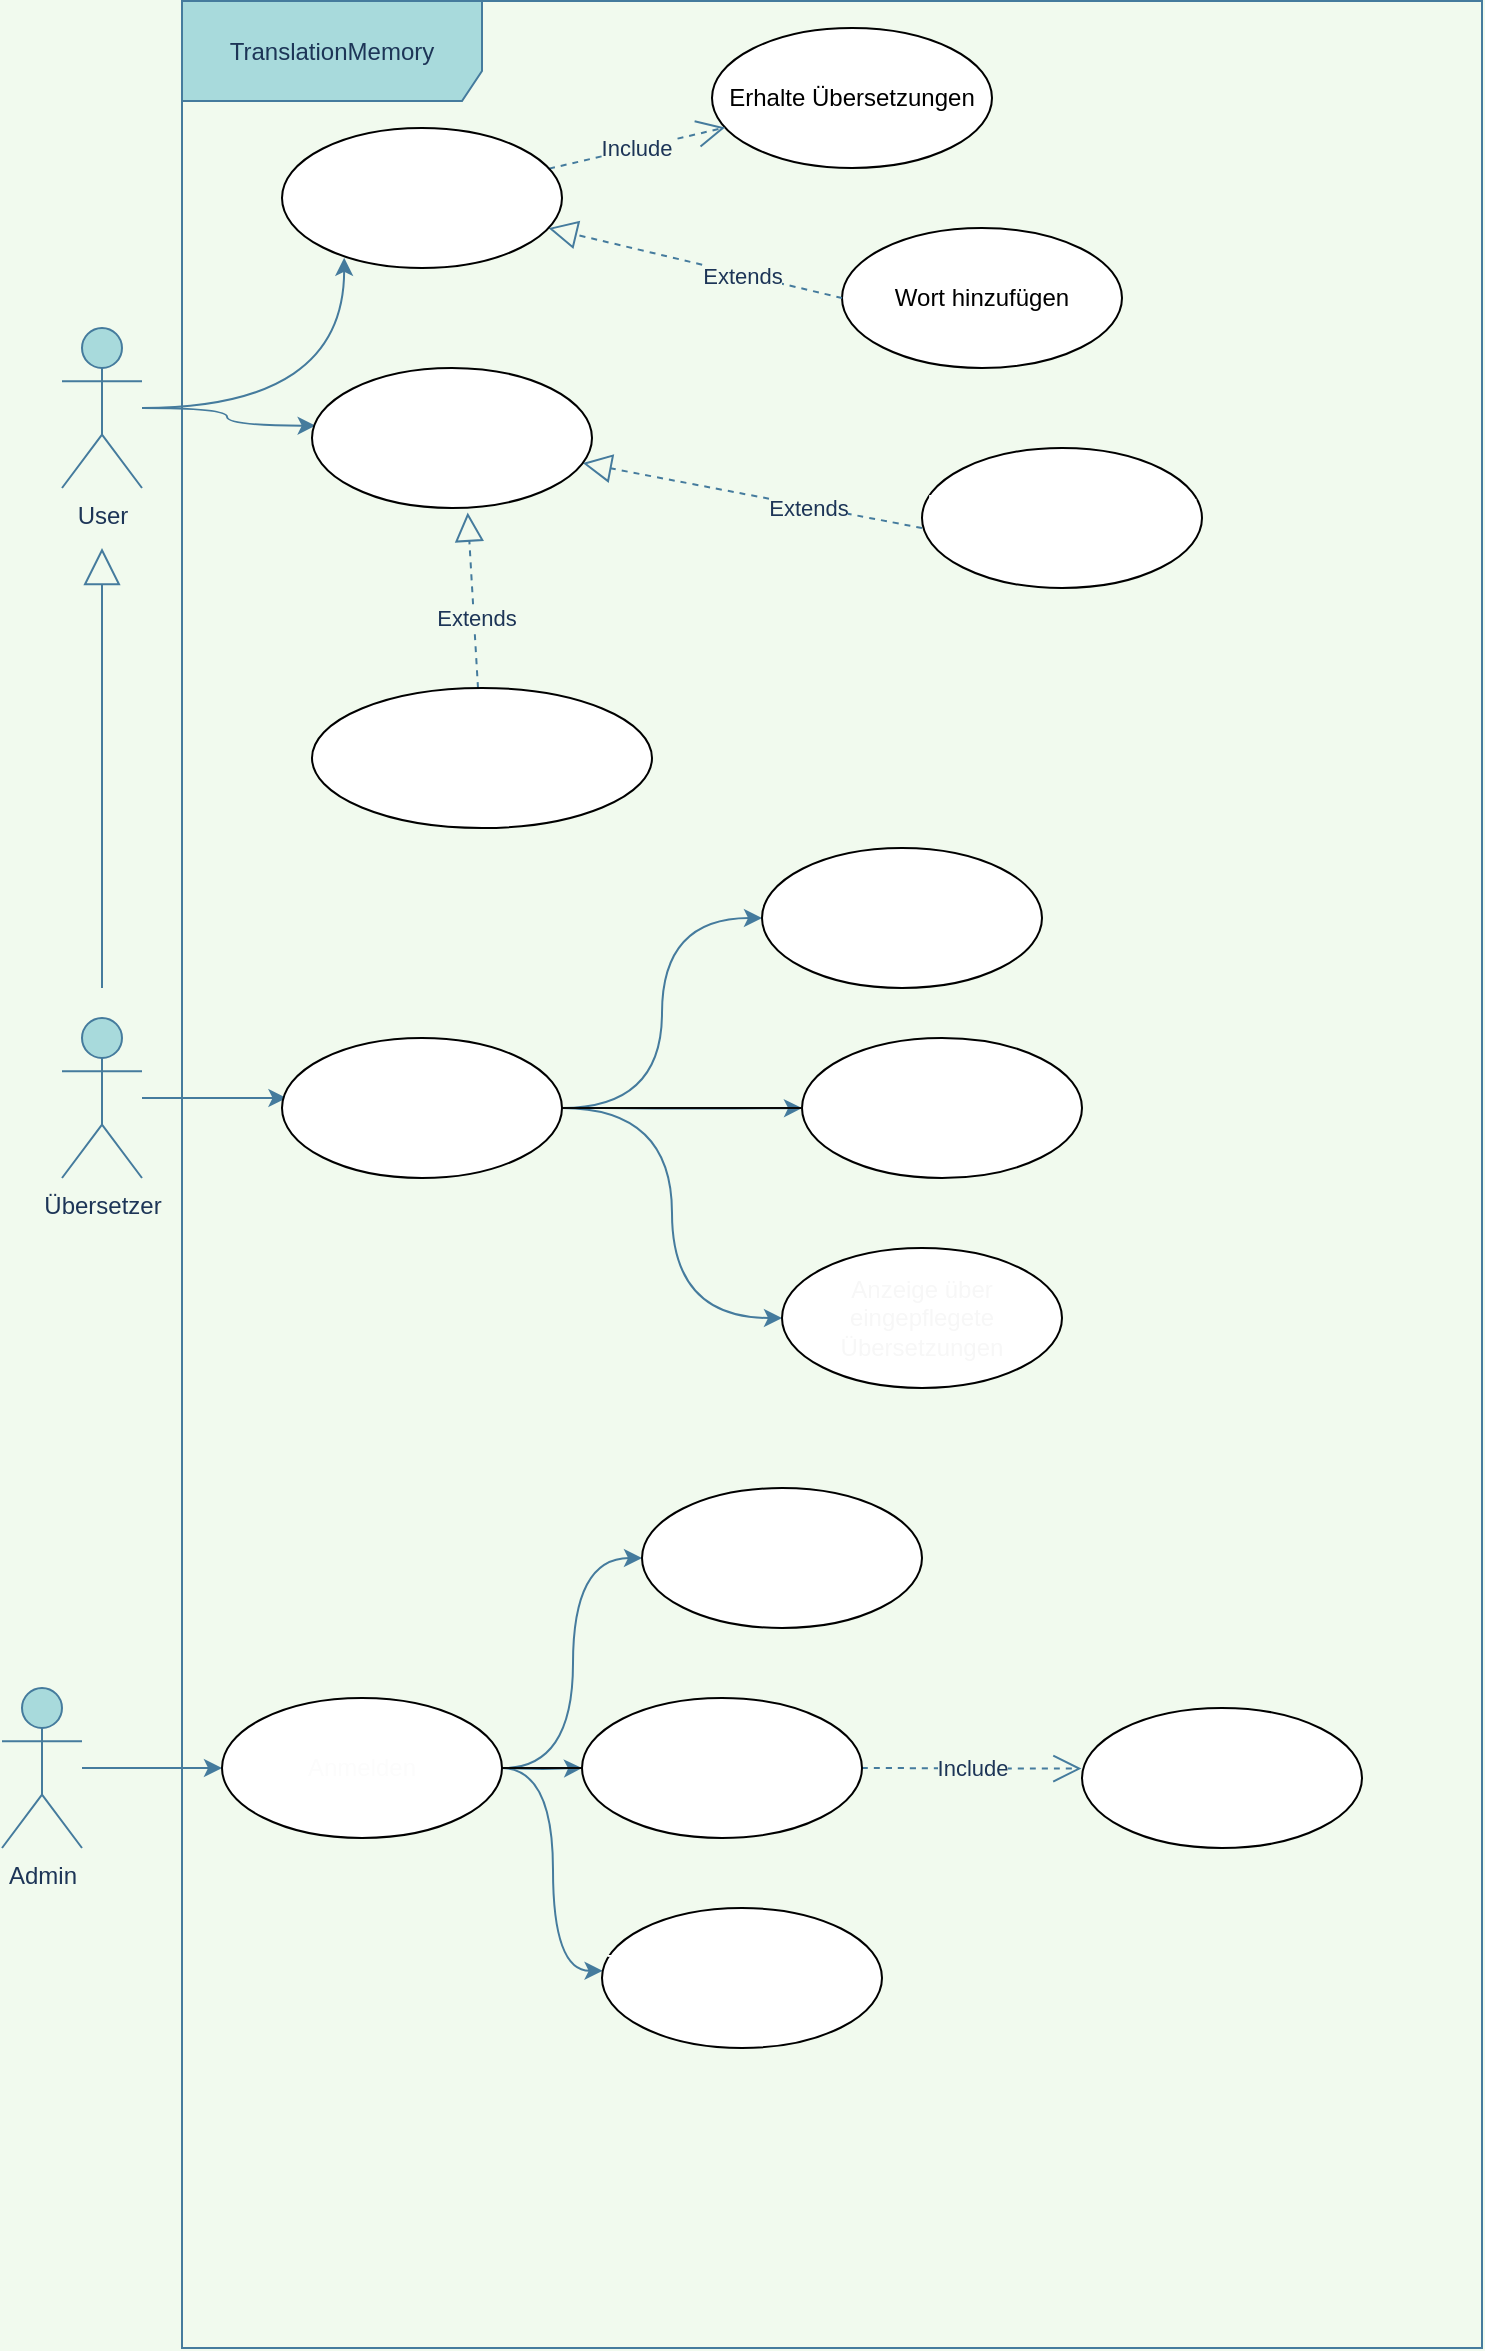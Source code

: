 <mxfile version="14.2.4" type="embed" pages="3">
    <diagram id="yCAYo7vn6bNdRHoJTmrq" name="UseCases">
        <mxGraphModel dx="473" dy="395" grid="1" gridSize="10" guides="1" tooltips="1" connect="1" arrows="1" fold="1" page="1" pageScale="1" pageWidth="1169" pageHeight="827" background="#F1FAEE" math="0" shadow="0">
            <root>
                <mxCell id="0"/>
                <mxCell id="1" parent="0"/>
                <mxCell id="sx9_2WNkkRCyzuz7CPDC-1" value="TranslationMemory" style="shape=umlFrame;whiteSpace=wrap;html=1;width=150;height=50;fillColor=#A8DADC;strokeColor=#457B9D;fontColor=#1D3557;" parent="1" vertex="1">
                    <mxGeometry x="320" y="56.5" width="650" height="1173.5" as="geometry"/>
                </mxCell>
                <mxCell id="sx9_2WNkkRCyzuz7CPDC-12" style="edgeStyle=orthogonalEdgeStyle;orthogonalLoop=1;jettySize=auto;html=1;entryX=0.222;entryY=0.927;entryDx=0;entryDy=0;curved=1;strokeColor=#457B9D;fontColor=#1D3557;labelBackgroundColor=#F1FAEE;entryPerimeter=0;" parent="1" source="sx9_2WNkkRCyzuz7CPDC-2" target="CfJh_w7B39J96EEUBBKP-11" edge="1">
                    <mxGeometry relative="1" as="geometry">
                        <mxPoint x="400" y="160" as="targetPoint"/>
                    </mxGeometry>
                </mxCell>
                <mxCell id="sx9_2WNkkRCyzuz7CPDC-13" style="edgeStyle=orthogonalEdgeStyle;orthogonalLoop=1;jettySize=auto;html=1;entryX=0.013;entryY=0.412;entryDx=0;entryDy=0;curved=1;strokeColor=#457B9D;fontColor=#1D3557;labelBackgroundColor=#F1FAEE;entryPerimeter=0;" parent="1" source="sx9_2WNkkRCyzuz7CPDC-2" target="CfJh_w7B39J96EEUBBKP-12" edge="1">
                    <mxGeometry relative="1" as="geometry">
                        <mxPoint x="400" y="260" as="targetPoint"/>
                    </mxGeometry>
                </mxCell>
                <mxCell id="sx9_2WNkkRCyzuz7CPDC-2" value="User" style="shape=umlActor;verticalLabelPosition=bottom;verticalAlign=top;html=1;fillColor=#A8DADC;strokeColor=#457B9D;fontColor=#1D3557;" parent="1" vertex="1">
                    <mxGeometry x="260" y="220" width="40" height="80" as="geometry"/>
                </mxCell>
                <mxCell id="sx9_2WNkkRCyzuz7CPDC-31" style="edgeStyle=orthogonalEdgeStyle;orthogonalLoop=1;jettySize=auto;html=1;entryX=0.016;entryY=0.429;entryDx=0;entryDy=0;curved=1;strokeColor=#457B9D;fontColor=#1D3557;labelBackgroundColor=#F1FAEE;entryPerimeter=0;" parent="1" source="sx9_2WNkkRCyzuz7CPDC-20" target="CfJh_w7B39J96EEUBBKP-13" edge="1">
                    <mxGeometry relative="1" as="geometry">
                        <mxPoint x="410" y="610" as="targetPoint"/>
                    </mxGeometry>
                </mxCell>
                <mxCell id="sx9_2WNkkRCyzuz7CPDC-20" value="Übersetzer" style="shape=umlActor;verticalLabelPosition=bottom;verticalAlign=top;html=1;fillColor=#A8DADC;strokeColor=#457B9D;fontColor=#1D3557;" parent="1" vertex="1">
                    <mxGeometry x="260" y="565" width="40" height="80" as="geometry"/>
                </mxCell>
                <mxCell id="sx9_2WNkkRCyzuz7CPDC-25" value="" style="endArrow=block;dashed=1;endFill=0;endSize=12;html=1;curved=1;strokeColor=#457B9D;fontColor=#1D3557;labelBackgroundColor=#F1FAEE;entryX=0.556;entryY=1.033;entryDx=0;entryDy=0;entryPerimeter=0;" parent="1" source="CfJh_w7B39J96EEUBBKP-7" target="CfJh_w7B39J96EEUBBKP-12" edge="1">
                    <mxGeometry width="160" relative="1" as="geometry">
                        <mxPoint x="690.0" y="410.0" as="sourcePoint"/>
                        <mxPoint x="462.221" y="299.973" as="targetPoint"/>
                    </mxGeometry>
                </mxCell>
                <mxCell id="sx9_2WNkkRCyzuz7CPDC-28" value="Extends" style="edgeLabel;html=1;align=center;verticalAlign=middle;resizable=0;points=[];fontColor=#1D3557;labelBackgroundColor=#F1FAEE;" parent="sx9_2WNkkRCyzuz7CPDC-25" vertex="1" connectable="0">
                    <mxGeometry x="-0.2" y="-1" relative="1" as="geometry">
                        <mxPoint as="offset"/>
                    </mxGeometry>
                </mxCell>
                <mxCell id="sx9_2WNkkRCyzuz7CPDC-26" value="" style="endArrow=block;dashed=1;endFill=0;endSize=12;html=1;curved=1;strokeColor=#457B9D;fontColor=#1D3557;labelBackgroundColor=#F1FAEE;" parent="1" edge="1" target="CfJh_w7B39J96EEUBBKP-12">
                    <mxGeometry width="160" relative="1" as="geometry">
                        <mxPoint x="690" y="320" as="sourcePoint"/>
                        <mxPoint x="520" y="260" as="targetPoint"/>
                    </mxGeometry>
                </mxCell>
                <mxCell id="sx9_2WNkkRCyzuz7CPDC-27" value="Extends" style="edgeLabel;html=1;align=center;verticalAlign=middle;resizable=0;points=[];fontColor=#1D3557;labelBackgroundColor=#F1FAEE;" parent="sx9_2WNkkRCyzuz7CPDC-26" vertex="1" connectable="0">
                    <mxGeometry x="-0.326" y="1" relative="1" as="geometry">
                        <mxPoint as="offset"/>
                    </mxGeometry>
                </mxCell>
                <mxCell id="sx9_2WNkkRCyzuz7CPDC-36" style="edgeStyle=orthogonalEdgeStyle;orthogonalLoop=1;jettySize=auto;html=1;entryX=0;entryY=0.5;entryDx=0;entryDy=0;curved=1;strokeColor=#457B9D;fontColor=#1D3557;labelBackgroundColor=#F1FAEE;exitX=1;exitY=0.5;exitDx=0;exitDy=0;" parent="1" source="CfJh_w7B39J96EEUBBKP-13" target="CfJh_w7B39J96EEUBBKP-8" edge="1">
                    <mxGeometry relative="1" as="geometry">
                        <mxPoint x="530" y="610" as="sourcePoint"/>
                        <mxPoint x="600" y="510" as="targetPoint"/>
                    </mxGeometry>
                </mxCell>
                <mxCell id="sx9_2WNkkRCyzuz7CPDC-37" style="edgeStyle=orthogonalEdgeStyle;orthogonalLoop=1;jettySize=auto;html=1;curved=1;strokeColor=#457B9D;fontColor=#1D3557;labelBackgroundColor=#F1FAEE;" parent="1" target="CfJh_w7B39J96EEUBBKP-9" edge="1">
                    <mxGeometry relative="1" as="geometry">
                        <mxPoint x="530" y="610" as="sourcePoint"/>
                        <mxPoint x="610.0" y="610" as="targetPoint"/>
                    </mxGeometry>
                </mxCell>
                <mxCell id="sx9_2WNkkRCyzuz7CPDC-38" style="edgeStyle=orthogonalEdgeStyle;orthogonalLoop=1;jettySize=auto;html=1;entryX=0;entryY=0.5;entryDx=0;entryDy=0;curved=1;strokeColor=#457B9D;fontColor=#1D3557;labelBackgroundColor=#F1FAEE;exitX=1;exitY=0.5;exitDx=0;exitDy=0;" parent="1" source="CfJh_w7B39J96EEUBBKP-13" target="CfJh_w7B39J96EEUBBKP-10" edge="1">
                    <mxGeometry relative="1" as="geometry">
                        <mxPoint x="530" y="610" as="sourcePoint"/>
                        <mxPoint x="600.36" y="724.16" as="targetPoint"/>
                    </mxGeometry>
                </mxCell>
                <mxCell id="sx9_2WNkkRCyzuz7CPDC-50" style="edgeStyle=orthogonalEdgeStyle;orthogonalLoop=1;jettySize=auto;html=1;curved=1;strokeColor=#457B9D;fontColor=#1D3557;labelBackgroundColor=#F1FAEE;entryX=0;entryY=0.5;entryDx=0;entryDy=0;" parent="1" source="sx9_2WNkkRCyzuz7CPDC-39" target="CfJh_w7B39J96EEUBBKP-20" edge="1">
                    <mxGeometry relative="1" as="geometry">
                        <mxPoint x="360" y="940" as="targetPoint"/>
                    </mxGeometry>
                </mxCell>
                <mxCell id="sx9_2WNkkRCyzuz7CPDC-39" value="Admin" style="shape=umlActor;verticalLabelPosition=bottom;verticalAlign=top;html=1;outlineConnect=0;fillColor=#A8DADC;strokeColor=#457B9D;fontColor=#1D3557;" parent="1" vertex="1">
                    <mxGeometry x="230" y="900" width="40" height="80" as="geometry"/>
                </mxCell>
                <mxCell id="sx9_2WNkkRCyzuz7CPDC-51" style="edgeStyle=orthogonalEdgeStyle;orthogonalLoop=1;jettySize=auto;html=1;entryX=0;entryY=0.5;entryDx=0;entryDy=0;curved=1;strokeColor=#457B9D;fontColor=#1D3557;labelBackgroundColor=#F1FAEE;" parent="1" target="CfJh_w7B39J96EEUBBKP-16" edge="1">
                    <mxGeometry relative="1" as="geometry">
                        <mxPoint x="480" y="940" as="sourcePoint"/>
                        <mxPoint x="520" y="840" as="targetPoint"/>
                    </mxGeometry>
                </mxCell>
                <mxCell id="sx9_2WNkkRCyzuz7CPDC-52" style="edgeStyle=orthogonalEdgeStyle;orthogonalLoop=1;jettySize=auto;html=1;entryX=0;entryY=0.5;entryDx=0;entryDy=0;curved=1;strokeColor=#457B9D;fontColor=#1D3557;labelBackgroundColor=#F1FAEE;" parent="1" edge="1">
                    <mxGeometry relative="1" as="geometry">
                        <mxPoint x="480" y="940" as="sourcePoint"/>
                        <mxPoint x="520" y="940" as="targetPoint"/>
                    </mxGeometry>
                </mxCell>
                <mxCell id="sx9_2WNkkRCyzuz7CPDC-53" style="edgeStyle=orthogonalEdgeStyle;orthogonalLoop=1;jettySize=auto;html=1;entryX=0.002;entryY=0.449;entryDx=0;entryDy=0;curved=1;strokeColor=#457B9D;fontColor=#1D3557;labelBackgroundColor=#F1FAEE;entryPerimeter=0;" parent="1" target="CfJh_w7B39J96EEUBBKP-17" edge="1">
                    <mxGeometry relative="1" as="geometry">
                        <mxPoint x="480" y="940" as="sourcePoint"/>
                        <mxPoint x="520" y="1040" as="targetPoint"/>
                    </mxGeometry>
                </mxCell>
                <mxCell id="sx9_2WNkkRCyzuz7CPDC-47" value="Include" style="endArrow=open;endSize=12;dashed=1;html=1;exitX=1;exitY=0.5;exitDx=0;exitDy=0;entryX=-0.002;entryY=0.433;entryDx=0;entryDy=0;curved=1;strokeColor=#457B9D;fontColor=#1D3557;labelBackgroundColor=#F1FAEE;entryPerimeter=0;" parent="1" source="CfJh_w7B39J96EEUBBKP-18" target="CfJh_w7B39J96EEUBBKP-15" edge="1">
                    <mxGeometry width="160" relative="1" as="geometry">
                        <mxPoint x="640" y="940" as="sourcePoint"/>
                        <mxPoint x="760" y="940" as="targetPoint"/>
                        <mxPoint as="offset"/>
                    </mxGeometry>
                </mxCell>
                <mxCell id="sx9_2WNkkRCyzuz7CPDC-54" value="" style="endArrow=block;endSize=16;endFill=0;html=1;curved=1;fontColor=#1D3557;strokeColor=#457B9D;labelBackgroundColor=#F1FAEE;" parent="1" edge="1">
                    <mxGeometry width="160" relative="1" as="geometry">
                        <mxPoint x="280" y="550" as="sourcePoint"/>
                        <mxPoint x="280" y="330" as="targetPoint"/>
                    </mxGeometry>
                </mxCell>
                <mxCell id="CfJh_w7B39J96EEUBBKP-1" value="Erhalte Übersetzungen" style="ellipse;whiteSpace=wrap;html=1;" vertex="1" parent="1">
                    <mxGeometry x="585" y="70" width="140" height="70" as="geometry"/>
                </mxCell>
                <mxCell id="CfJh_w7B39J96EEUBBKP-2" value="Wort hinzufügen" style="ellipse;whiteSpace=wrap;html=1;" vertex="1" parent="1">
                    <mxGeometry x="650" y="170" width="140" height="70" as="geometry"/>
                </mxCell>
                <mxCell id="CfJh_w7B39J96EEUBBKP-3" value="" style="endArrow=block;dashed=1;endFill=0;endSize=12;html=1;exitX=0;exitY=0.5;exitDx=0;exitDy=0;curved=1;strokeColor=#457B9D;fontColor=#1D3557;labelBackgroundColor=#F1FAEE;" edge="1" parent="1" source="CfJh_w7B39J96EEUBBKP-2" target="CfJh_w7B39J96EEUBBKP-11">
                    <mxGeometry width="160" relative="1" as="geometry">
                        <mxPoint x="700" y="330" as="sourcePoint"/>
                        <mxPoint x="520.6" y="168.32" as="targetPoint"/>
                    </mxGeometry>
                </mxCell>
                <mxCell id="CfJh_w7B39J96EEUBBKP-4" value="Extends" style="edgeLabel;html=1;align=center;verticalAlign=middle;resizable=0;points=[];fontColor=#1D3557;labelBackgroundColor=#F1FAEE;" vertex="1" connectable="0" parent="CfJh_w7B39J96EEUBBKP-3">
                    <mxGeometry x="-0.326" y="1" relative="1" as="geometry">
                        <mxPoint as="offset"/>
                    </mxGeometry>
                </mxCell>
                <mxCell id="CfJh_w7B39J96EEUBBKP-5" value="Include" style="endArrow=open;endSize=12;dashed=1;html=1;curved=1;strokeColor=#457B9D;fontColor=#1D3557;labelBackgroundColor=#F1FAEE;" edge="1" parent="1" source="CfJh_w7B39J96EEUBBKP-11" target="CfJh_w7B39J96EEUBBKP-1">
                    <mxGeometry width="160" relative="1" as="geometry">
                        <mxPoint x="515.258" y="144.414" as="sourcePoint"/>
                        <mxPoint x="760.0" y="150" as="targetPoint"/>
                        <mxPoint as="offset"/>
                    </mxGeometry>
                </mxCell>
                <mxCell id="CfJh_w7B39J96EEUBBKP-6" value="&lt;font color=&quot;#ffffff&quot;&gt;Einsicht über Anzahl aller Wörter in DB&lt;/font&gt;" style="ellipse;whiteSpace=wrap;html=1;" vertex="1" parent="1">
                    <mxGeometry x="690" y="280" width="140" height="70" as="geometry"/>
                </mxCell>
                <mxCell id="CfJh_w7B39J96EEUBBKP-7" value="&lt;font color=&quot;#ffffff&quot;&gt;Einsicht über Vollständigkeit der Übersetzung aller Wörter&lt;/font&gt;" style="ellipse;whiteSpace=wrap;html=1;" vertex="1" parent="1">
                    <mxGeometry x="385" y="400" width="170" height="70" as="geometry"/>
                </mxCell>
                <mxCell id="CfJh_w7B39J96EEUBBKP-8" value="&lt;font color=&quot;#ffffff&quot;&gt;Auflistung von unvollständig übersetzten Wörtern&lt;/font&gt;" style="ellipse;whiteSpace=wrap;html=1;" vertex="1" parent="1">
                    <mxGeometry x="610" y="480" width="140" height="70" as="geometry"/>
                </mxCell>
                <mxCell id="CfJh_w7B39J96EEUBBKP-9" value="&lt;font color=&quot;#ffffff&quot;&gt;Einpflege von Übersetzung der einzelnen Wörter&lt;/font&gt;" style="ellipse;whiteSpace=wrap;html=1;" vertex="1" parent="1">
                    <mxGeometry x="630" y="575" width="140" height="70" as="geometry"/>
                </mxCell>
                <mxCell id="CfJh_w7B39J96EEUBBKP-10" value="&lt;font color=&quot;#f7f7f7&quot;&gt;Anzeige über eingepflegete Übersetzungen&lt;/font&gt;" style="ellipse;whiteSpace=wrap;html=1;" vertex="1" parent="1">
                    <mxGeometry x="620" y="680" width="140" height="70" as="geometry"/>
                </mxCell>
                <mxCell id="CfJh_w7B39J96EEUBBKP-11" value="&lt;font color=&quot;#ffffff&quot;&gt;Nach Wörtern suchen&lt;/font&gt;" style="ellipse;whiteSpace=wrap;html=1;" vertex="1" parent="1">
                    <mxGeometry x="370" y="120" width="140" height="70" as="geometry"/>
                </mxCell>
                <mxCell id="CfJh_w7B39J96EEUBBKP-12" value="&lt;font color=&quot;#ffffff&quot;&gt;Einsicht über angelegte Wörter&lt;/font&gt;" style="ellipse;whiteSpace=wrap;html=1;" vertex="1" parent="1">
                    <mxGeometry x="385" y="240" width="140" height="70" as="geometry"/>
                </mxCell>
                <mxCell id="CfJh_w7B39J96EEUBBKP-14" value="" style="edgeStyle=orthogonalEdgeStyle;rounded=0;orthogonalLoop=1;jettySize=auto;html=1;endArrow=none;endFill=0;strokeColor=#080808;" edge="1" parent="1" source="CfJh_w7B39J96EEUBBKP-13" target="CfJh_w7B39J96EEUBBKP-9">
                    <mxGeometry relative="1" as="geometry"/>
                </mxCell>
                <mxCell id="CfJh_w7B39J96EEUBBKP-13" value="&lt;font color=&quot;#ffffff&quot;&gt;Anmelden&lt;/font&gt;" style="ellipse;whiteSpace=wrap;html=1;" vertex="1" parent="1">
                    <mxGeometry x="370" y="575" width="140" height="70" as="geometry"/>
                </mxCell>
                <mxCell id="CfJh_w7B39J96EEUBBKP-15" value="&lt;font color=&quot;#ffffff&quot;&gt;Suche nach deren Übersetzungen&lt;/font&gt;" style="ellipse;whiteSpace=wrap;html=1;" vertex="1" parent="1">
                    <mxGeometry x="770" y="910" width="140" height="70" as="geometry"/>
                </mxCell>
                <mxCell id="CfJh_w7B39J96EEUBBKP-16" value="&lt;font color=&quot;#ffffff&quot;&gt;Neue Sprachen anlegen&lt;/font&gt;" style="ellipse;whiteSpace=wrap;html=1;" vertex="1" parent="1">
                    <mxGeometry x="550" y="800" width="140" height="70" as="geometry"/>
                </mxCell>
                <mxCell id="CfJh_w7B39J96EEUBBKP-17" value="&lt;font color=&quot;#ffffff&quot;&gt;Zuweisung einer Sprache an einen Übersetzer&lt;/font&gt;" style="ellipse;whiteSpace=wrap;html=1;" vertex="1" parent="1">
                    <mxGeometry x="530" y="1010" width="140" height="70" as="geometry"/>
                </mxCell>
                <mxCell id="CfJh_w7B39J96EEUBBKP-19" value="" style="edgeStyle=orthogonalEdgeStyle;rounded=0;orthogonalLoop=1;jettySize=auto;html=1;endArrow=none;endFill=0;strokeColor=#080808;exitX=0;exitY=0.5;exitDx=0;exitDy=0;" edge="1" parent="1" source="CfJh_w7B39J96EEUBBKP-18">
                    <mxGeometry relative="1" as="geometry">
                        <mxPoint x="480" y="940" as="targetPoint"/>
                    </mxGeometry>
                </mxCell>
                <mxCell id="CfJh_w7B39J96EEUBBKP-18" value="&lt;font color=&quot;#ffffff&quot;&gt;Suche nach Wörtern&lt;/font&gt;" style="ellipse;whiteSpace=wrap;html=1;" vertex="1" parent="1">
                    <mxGeometry x="520" y="905" width="140" height="70" as="geometry"/>
                </mxCell>
                <mxCell id="CfJh_w7B39J96EEUBBKP-20" value="&lt;font color=&quot;#fcfcfc&quot;&gt;Anmelden&lt;/font&gt;" style="ellipse;whiteSpace=wrap;html=1;" vertex="1" parent="1">
                    <mxGeometry x="340" y="905" width="140" height="70" as="geometry"/>
                </mxCell>
            </root>
        </mxGraphModel>
    </diagram>
    <diagram id="a24T7AwCA7poDOv9IXqC" name="Aktivitätsdiagramm">
        <mxGraphModel dx="1169" dy="976" grid="1" gridSize="10" guides="1" tooltips="1" connect="1" arrows="1" fold="1" page="1" pageScale="1" pageWidth="1169" pageHeight="827" background="#F1FAEE" math="0" shadow="0">
            <root>
                <mxCell id="0oyUR4dgS2eo9P9nxT2M-0"/>
                <mxCell id="0oyUR4dgS2eo9P9nxT2M-1" parent="0oyUR4dgS2eo9P9nxT2M-0"/>
                <mxCell id="XfUsRE-6fYatTmZuSXRA-2" value="&lt;font color=&quot;#ffffff&quot; style=&quot;background-color: rgb(8 , 8 , 8)&quot;&gt;Suche nach Wort&lt;/font&gt;" style="shape=umlFrame;whiteSpace=wrap;html=1;width=230;height=60;strokeWidth=1;fontColor=#1D3557;fillColor=#000000;strokeColor=#000000;" parent="0oyUR4dgS2eo9P9nxT2M-1" vertex="1">
                    <mxGeometry x="150" y="150" width="840" height="810" as="geometry"/>
                </mxCell>
                <mxCell id="XfUsRE-6fYatTmZuSXRA-3" value="" style="ellipse;html=1;shape=startState;fontColor=#1D3557;fillColor=#0C0F0F;strokeColor=#020405;" parent="0oyUR4dgS2eo9P9nxT2M-1" vertex="1">
                    <mxGeometry x="620" y="150" width="30" height="30" as="geometry"/>
                </mxCell>
                <mxCell id="XfUsRE-6fYatTmZuSXRA-4" value="" style="edgeStyle=orthogonalEdgeStyle;html=1;verticalAlign=bottom;endArrow=open;endSize=8;labelBackgroundColor=#F1FAEE;fontColor=#1D3557;strokeColor=#080E12;entryX=0.5;entryY=0;entryDx=0;entryDy=0;" parent="0oyUR4dgS2eo9P9nxT2M-1" source="XfUsRE-6fYatTmZuSXRA-3" target="a78l2bJRBAc7UVNAGqYH-0" edge="1">
                    <mxGeometry relative="1" as="geometry">
                        <mxPoint x="635" y="210" as="targetPoint"/>
                    </mxGeometry>
                </mxCell>
                <mxCell id="XfUsRE-6fYatTmZuSXRA-12" value="" style="ellipse;html=1;shape=endState;fontColor=#1D3557;strokeColor=#020405;fillColor=#000000;" parent="0oyUR4dgS2eo9P9nxT2M-1" vertex="1">
                    <mxGeometry x="270" y="870" width="30" height="30" as="geometry"/>
                </mxCell>
                <mxCell id="2zgg9KsPM5qScTZG1UVL-2" style="edgeStyle=orthogonalEdgeStyle;rounded=0;orthogonalLoop=1;jettySize=auto;html=1;endArrow=open;endFill=0;strokeColor=#000000;exitX=0.5;exitY=1;exitDx=0;exitDy=0;" parent="0oyUR4dgS2eo9P9nxT2M-1" source="a78l2bJRBAc7UVNAGqYH-0" edge="1">
                    <mxGeometry relative="1" as="geometry">
                        <mxPoint x="635" y="290" as="sourcePoint"/>
                        <mxPoint x="635" y="310" as="targetPoint"/>
                    </mxGeometry>
                </mxCell>
                <mxCell id="2zgg9KsPM5qScTZG1UVL-4" style="edgeStyle=orthogonalEdgeStyle;rounded=0;orthogonalLoop=1;jettySize=auto;html=1;entryX=0;entryY=0;entryDx=0;entryDy=20;entryPerimeter=0;endArrow=open;endFill=0;strokeColor=#080E12;exitX=0.603;exitY=1.067;exitDx=0;exitDy=0;exitPerimeter=0;" parent="0oyUR4dgS2eo9P9nxT2M-1" source="cyC8FiNdok27OgNz9Opn-0" target="2zgg9KsPM5qScTZG1UVL-3" edge="1">
                    <mxGeometry relative="1" as="geometry">
                        <Array as="points">
                            <mxPoint x="671" y="440"/>
                        </Array>
                    </mxGeometry>
                </mxCell>
                <mxCell id="cyC8FiNdok27OgNz9Opn-4" style="edgeStyle=orthogonalEdgeStyle;rounded=0;orthogonalLoop=1;jettySize=auto;html=1;endArrow=open;endFill=0;strokeColor=#080E12;exitX=0.5;exitY=1;exitDx=0;exitDy=0;" parent="0oyUR4dgS2eo9P9nxT2M-1" source="a78l2bJRBAc7UVNAGqYH-1" target="cyC8FiNdok27OgNz9Opn-0" edge="1">
                    <mxGeometry relative="1" as="geometry">
                        <mxPoint x="635" y="380" as="sourcePoint"/>
                    </mxGeometry>
                </mxCell>
                <mxCell id="2zgg9KsPM5qScTZG1UVL-3" value="Sende Eingabe" style="html=1;shape=mxgraph.infographic.ribbonSimple;notch1=0;notch2=20;align=center;verticalAlign=middle;fontSize=14;fontStyle=0;strokeColor=#020405;fillColor=#050505;" parent="0oyUR4dgS2eo9P9nxT2M-1" vertex="1">
                    <mxGeometry x="770" y="420" width="160" height="40" as="geometry"/>
                </mxCell>
                <mxCell id="2zgg9KsPM5qScTZG1UVL-6" value="&lt;font color=&quot;#ffffff&quot; style=&quot;background-color: rgb(0 , 0 , 0)&quot;&gt;Data Transfer Object&lt;/font&gt;" style="shape=umlFrame;whiteSpace=wrap;html=1;width=95;height=40;strokeWidth=1;fontColor=#1D3557;fillColor=#000000;strokeColor=#000000;" parent="0oyUR4dgS2eo9P9nxT2M-1" vertex="1">
                    <mxGeometry x="1065" y="390" width="365" height="370" as="geometry"/>
                </mxCell>
                <mxCell id="2zgg9KsPM5qScTZG1UVL-10" style="edgeStyle=orthogonalEdgeStyle;rounded=0;orthogonalLoop=1;jettySize=auto;html=1;endArrow=open;endFill=0;strokeColor=#080E12;entryX=0.5;entryY=0;entryDx=0;entryDy=0;" parent="0oyUR4dgS2eo9P9nxT2M-1" source="2zgg9KsPM5qScTZG1UVL-8" target="2zgg9KsPM5qScTZG1UVL-33" edge="1">
                    <mxGeometry relative="1" as="geometry">
                        <mxPoint x="1220" y="540" as="targetPoint"/>
                    </mxGeometry>
                </mxCell>
                <mxCell id="2zgg9KsPM5qScTZG1UVL-8" value="Erhalte Eingabe" style="html=1;shape=mxgraph.infographic.ribbonSimple;notch1=20;notch2=0;align=center;verticalAlign=middle;fontSize=14;fontStyle=0;flipH=0;spacingRight=0;spacingLeft=14;strokeColor=#020405;fillColor=#0D0D0D;" parent="0oyUR4dgS2eo9P9nxT2M-1" vertex="1">
                    <mxGeometry x="1165" y="420" width="170" height="40" as="geometry"/>
                </mxCell>
                <mxCell id="2zgg9KsPM5qScTZG1UVL-12" style="edgeStyle=orthogonalEdgeStyle;rounded=0;orthogonalLoop=1;jettySize=auto;html=1;entryX=0;entryY=0;entryDx=70;entryDy=40;entryPerimeter=0;endArrow=open;endFill=0;strokeColor=#080E12;" parent="0oyUR4dgS2eo9P9nxT2M-1" source="2zgg9KsPM5qScTZG1UVL-33" target="2zgg9KsPM5qScTZG1UVL-11" edge="1">
                    <mxGeometry relative="1" as="geometry">
                        <mxPoint x="1220" y="620" as="sourcePoint"/>
                    </mxGeometry>
                </mxCell>
                <mxCell id="2zgg9KsPM5qScTZG1UVL-11" value="" style="html=1;shape=mxgraph.infographic.ribbonSimple;notch1=0;notch2=20;align=center;verticalAlign=middle;fontSize=14;fontStyle=0;strokeColor=#020405;rotation=-180;fillColor=#000000;" parent="0oyUR4dgS2eo9P9nxT2M-1" vertex="1">
                    <mxGeometry x="1160" y="670" width="160" height="40" as="geometry"/>
                </mxCell>
                <mxCell id="2zgg9KsPM5qScTZG1UVL-16" style="edgeStyle=orthogonalEdgeStyle;rounded=0;orthogonalLoop=1;jettySize=auto;html=1;endArrow=open;endFill=0;strokeColor=#080E12;exitX=1;exitY=0.5;exitDx=0;exitDy=0;exitPerimeter=0;" parent="0oyUR4dgS2eo9P9nxT2M-1" source="2zgg9KsPM5qScTZG1UVL-13" target="2zgg9KsPM5qScTZG1UVL-15" edge="1">
                    <mxGeometry relative="1" as="geometry"/>
                </mxCell>
                <mxCell id="a78l2bJRBAc7UVNAGqYH-5" value="Wort vorhanden?" style="edgeLabel;html=1;align=center;verticalAlign=middle;resizable=0;points=[];" vertex="1" connectable="0" parent="2zgg9KsPM5qScTZG1UVL-16">
                    <mxGeometry x="0.168" y="1" relative="1" as="geometry">
                        <mxPoint x="15.71" y="-1" as="offset"/>
                    </mxGeometry>
                </mxCell>
                <mxCell id="2zgg9KsPM5qScTZG1UVL-13" value="" style="html=1;shape=mxgraph.infographic.ribbonSimple;notch1=20;notch2=0;align=center;verticalAlign=middle;fontSize=14;fontStyle=0;flipH=0;spacingRight=0;spacingLeft=14;strokeColor=#020405;fillColor=#000000;rotation=-180;direction=east;" parent="0oyUR4dgS2eo9P9nxT2M-1" vertex="1">
                    <mxGeometry x="800" y="670" width="170" height="40" as="geometry"/>
                </mxCell>
                <mxCell id="2zgg9KsPM5qScTZG1UVL-18" style="edgeStyle=orthogonalEdgeStyle;rounded=0;orthogonalLoop=1;jettySize=auto;html=1;endArrow=open;endFill=0;strokeColor=#080E12;" parent="0oyUR4dgS2eo9P9nxT2M-1" source="2zgg9KsPM5qScTZG1UVL-15" edge="1">
                    <mxGeometry relative="1" as="geometry">
                        <mxPoint x="635" y="790" as="targetPoint"/>
                    </mxGeometry>
                </mxCell>
                <mxCell id="2zgg9KsPM5qScTZG1UVL-20" value="[ja]" style="edgeLabel;html=1;align=center;verticalAlign=middle;resizable=0;points=[];" parent="2zgg9KsPM5qScTZG1UVL-18" vertex="1" connectable="0">
                    <mxGeometry x="-0.207" relative="1" as="geometry">
                        <mxPoint x="15" y="-1.12" as="offset"/>
                    </mxGeometry>
                </mxCell>
                <mxCell id="2zgg9KsPM5qScTZG1UVL-27" style="edgeStyle=orthogonalEdgeStyle;rounded=0;orthogonalLoop=1;jettySize=auto;html=1;entryX=1;entryY=0.5;entryDx=0;entryDy=0;endArrow=open;endFill=0;strokeColor=#080E12;" parent="0oyUR4dgS2eo9P9nxT2M-1" source="2zgg9KsPM5qScTZG1UVL-15" target="2zgg9KsPM5qScTZG1UVL-26" edge="1">
                    <mxGeometry relative="1" as="geometry"/>
                </mxCell>
                <mxCell id="2zgg9KsPM5qScTZG1UVL-28" value="[nein]" style="edgeLabel;html=1;align=center;verticalAlign=middle;resizable=0;points=[];" parent="2zgg9KsPM5qScTZG1UVL-27" vertex="1" connectable="0">
                    <mxGeometry x="-0.29" relative="1" as="geometry">
                        <mxPoint x="46.12" as="offset"/>
                    </mxGeometry>
                </mxCell>
                <mxCell id="f0brDDrtIsInp0VFdfm6-1" value="Wort erstellen" style="edgeLabel;html=1;align=center;verticalAlign=middle;resizable=0;points=[];" vertex="1" connectable="0" parent="2zgg9KsPM5qScTZG1UVL-27">
                    <mxGeometry x="0.602" y="-1" relative="1" as="geometry">
                        <mxPoint as="offset"/>
                    </mxGeometry>
                </mxCell>
                <mxCell id="2zgg9KsPM5qScTZG1UVL-15" value="" style="rhombus;strokeColor=#020405;fillColor=#000000;" parent="0oyUR4dgS2eo9P9nxT2M-1" vertex="1">
                    <mxGeometry x="582.5" y="637.5" width="105" height="105" as="geometry"/>
                </mxCell>
                <mxCell id="2zgg9KsPM5qScTZG1UVL-19" style="edgeStyle=orthogonalEdgeStyle;rounded=0;orthogonalLoop=1;jettySize=auto;html=1;endArrow=open;endFill=0;strokeColor=#080E12;exitX=0.5;exitY=1;exitDx=0;exitDy=0;" parent="0oyUR4dgS2eo9P9nxT2M-1" source="f0brDDrtIsInp0VFdfm6-0" target="XfUsRE-6fYatTmZuSXRA-12" edge="1">
                    <mxGeometry relative="1" as="geometry">
                        <Array as="points">
                            <mxPoint x="628" y="885"/>
                        </Array>
                        <mxPoint x="628" y="869.727" as="sourcePoint"/>
                    </mxGeometry>
                </mxCell>
                <mxCell id="2zgg9KsPM5qScTZG1UVL-36" style="edgeStyle=orthogonalEdgeStyle;rounded=0;orthogonalLoop=1;jettySize=auto;html=1;endArrow=open;endFill=0;strokeColor=#080E12;" parent="0oyUR4dgS2eo9P9nxT2M-1" source="2zgg9KsPM5qScTZG1UVL-26" target="2zgg9KsPM5qScTZG1UVL-35" edge="1">
                    <mxGeometry relative="1" as="geometry"/>
                </mxCell>
                <mxCell id="2zgg9KsPM5qScTZG1UVL-37" value="[ja]" style="edgeLabel;html=1;align=center;verticalAlign=middle;resizable=0;points=[];" parent="2zgg9KsPM5qScTZG1UVL-36" vertex="1" connectable="0">
                    <mxGeometry x="0.159" relative="1" as="geometry">
                        <mxPoint x="-53.67" y="-25" as="offset"/>
                    </mxGeometry>
                </mxCell>
                <mxCell id="2zgg9KsPM5qScTZG1UVL-39" style="edgeStyle=orthogonalEdgeStyle;rounded=0;orthogonalLoop=1;jettySize=auto;html=1;entryX=0;entryY=0.5;entryDx=0;entryDy=0;endArrow=open;endFill=0;strokeColor=#080E12;" parent="0oyUR4dgS2eo9P9nxT2M-1" source="2zgg9KsPM5qScTZG1UVL-26" target="XfUsRE-6fYatTmZuSXRA-12" edge="1">
                    <mxGeometry relative="1" as="geometry"/>
                </mxCell>
                <mxCell id="2zgg9KsPM5qScTZG1UVL-40" value="[nein]" style="edgeLabel;html=1;align=center;verticalAlign=middle;resizable=0;points=[];" parent="2zgg9KsPM5qScTZG1UVL-39" vertex="1" connectable="0">
                    <mxGeometry x="-0.386" y="2" relative="1" as="geometry">
                        <mxPoint x="38" y="-26" as="offset"/>
                    </mxGeometry>
                </mxCell>
                <mxCell id="2zgg9KsPM5qScTZG1UVL-26" value="" style="rhombus;whiteSpace=wrap;html=1;strokeColor=#020405;fillColor=#000000;" parent="0oyUR4dgS2eo9P9nxT2M-1" vertex="1">
                    <mxGeometry x="330" y="600" width="80" height="80" as="geometry"/>
                </mxCell>
                <mxCell id="2zgg9KsPM5qScTZG1UVL-33" value="Suche nach Wort" style="html=1;align=center;verticalAlign=top;rounded=1;absoluteArcSize=1;arcSize=10;dashed=0;strokeColor=#020405;fillColor=#0A0A0A;" parent="0oyUR4dgS2eo9P9nxT2M-1" vertex="1">
                    <mxGeometry x="1180" y="550" width="140" height="40" as="geometry"/>
                </mxCell>
                <mxCell id="2zgg9KsPM5qScTZG1UVL-38" style="edgeStyle=orthogonalEdgeStyle;rounded=0;orthogonalLoop=1;jettySize=auto;html=1;endArrow=open;endFill=0;strokeColor=#080E12;" parent="0oyUR4dgS2eo9P9nxT2M-1" source="2zgg9KsPM5qScTZG1UVL-35" target="XfUsRE-6fYatTmZuSXRA-12" edge="1">
                    <mxGeometry relative="1" as="geometry"/>
                </mxCell>
                <mxCell id="2zgg9KsPM5qScTZG1UVL-35" value="Erstelle Wort" style="html=1;align=center;verticalAlign=top;rounded=1;absoluteArcSize=1;arcSize=10;dashed=0;strokeColor=#020405;fillColor=#0A0A0A;" parent="0oyUR4dgS2eo9P9nxT2M-1" vertex="1">
                    <mxGeometry x="380" y="770" width="140" height="40" as="geometry"/>
                </mxCell>
                <mxCell id="cyC8FiNdok27OgNz9Opn-2" style="edgeStyle=orthogonalEdgeStyle;rounded=0;orthogonalLoop=1;jettySize=auto;html=1;entryX=0.5;entryY=0;entryDx=0;entryDy=0;endArrow=open;endFill=0;strokeColor=#080E12;exitX=0.424;exitY=1.025;exitDx=0;exitDy=0;exitPerimeter=0;" parent="0oyUR4dgS2eo9P9nxT2M-1" source="cyC8FiNdok27OgNz9Opn-0" target="2zgg9KsPM5qScTZG1UVL-15" edge="1">
                    <mxGeometry relative="1" as="geometry"/>
                </mxCell>
                <mxCell id="cyC8FiNdok27OgNz9Opn-5" value="wait" style="edgeLabel;html=1;align=center;verticalAlign=middle;resizable=0;points=[];" parent="cyC8FiNdok27OgNz9Opn-2" vertex="1" connectable="0">
                    <mxGeometry x="-0.117" y="2" relative="1" as="geometry">
                        <mxPoint as="offset"/>
                    </mxGeometry>
                </mxCell>
                <mxCell id="cyC8FiNdok27OgNz9Opn-0" value="" style="shape=partialRectangle;html=1;top=1;align=left;dashed=1;strokeColor=#000000;fillColor=#000000;" parent="0oyUR4dgS2eo9P9nxT2M-1" vertex="1">
                    <mxGeometry x="550" y="404" width="200" height="20" as="geometry"/>
                </mxCell>
                <mxCell id="a78l2bJRBAc7UVNAGqYH-0" value="&lt;span&gt;Suche nach Wort Befehl eingeben&lt;/span&gt;" style="rounded=1;whiteSpace=wrap;html=1;" vertex="1" parent="0oyUR4dgS2eo9P9nxT2M-1">
                    <mxGeometry x="575" y="220" width="120" height="60" as="geometry"/>
                </mxCell>
                <mxCell id="a78l2bJRBAc7UVNAGqYH-1" value="&lt;span&gt;Wort zum Suchen eingeben&lt;/span&gt;" style="rounded=1;whiteSpace=wrap;html=1;" vertex="1" parent="0oyUR4dgS2eo9P9nxT2M-1">
                    <mxGeometry x="575" y="310" width="120" height="60" as="geometry"/>
                </mxCell>
                <mxCell id="a78l2bJRBAc7UVNAGqYH-3" value="&#10;&#10;&lt;span style=&quot;color: rgb(240, 240, 240); font-family: helvetica; font-size: 14px; font-style: normal; font-weight: 400; letter-spacing: normal; text-align: center; text-indent: 0px; text-transform: none; word-spacing: 0px; background-color: rgb(0, 0, 0); display: inline; float: none;&quot;&gt;Erhalte Antwort&lt;/span&gt;&#10;&#10;" style="text;html=1;strokeColor=none;fillColor=none;align=center;verticalAlign=middle;whiteSpace=wrap;rounded=0;" vertex="1" parent="0oyUR4dgS2eo9P9nxT2M-1">
                    <mxGeometry x="820" y="680" width="120" height="20" as="geometry"/>
                </mxCell>
                <mxCell id="a78l2bJRBAc7UVNAGqYH-4" value="&#10;&#10;&lt;span style=&quot;color: rgb(240, 240, 240); font-family: helvetica; font-size: 14px; font-style: normal; font-weight: 400; letter-spacing: normal; text-align: center; text-indent: 0px; text-transform: none; word-spacing: 0px; background-color: rgb(0, 0, 0); display: inline; float: none;&quot;&gt;Sendet Antwort&lt;/span&gt;&#10;&#10;" style="text;html=1;strokeColor=none;fillColor=none;align=center;verticalAlign=middle;whiteSpace=wrap;rounded=0;" vertex="1" parent="0oyUR4dgS2eo9P9nxT2M-1">
                    <mxGeometry x="1190" y="680" width="120" height="20" as="geometry"/>
                </mxCell>
                <mxCell id="f0brDDrtIsInp0VFdfm6-0" value="&lt;span&gt;Wort lesen&lt;/span&gt;" style="rounded=1;whiteSpace=wrap;html=1;" vertex="1" parent="0oyUR4dgS2eo9P9nxT2M-1">
                    <mxGeometry x="567.5" y="790" width="120" height="60" as="geometry"/>
                </mxCell>
            </root>
        </mxGraphModel>
    </diagram>
    <diagram id="ZH4X70LGSWkA0T2b_pML" name="Klassendiagramm">
        <mxGraphModel dx="3507" dy="-678" grid="1" gridSize="10" guides="1" tooltips="1" connect="1" arrows="1" fold="1" page="1" pageScale="1" pageWidth="1169" pageHeight="827" background="#F1FAEE" math="0" shadow="0">
            <root>
                <mxCell id="p4V5GPbBJRA2JJwbldar-0"/>
                <mxCell id="p4V5GPbBJRA2JJwbldar-1" parent="p4V5GPbBJRA2JJwbldar-0"/>
                <mxCell id="aObCFGPZb0oXCqcdD9YA-85" value="" style="whiteSpace=wrap;html=1;aspect=fixed;labelBackgroundColor=none;strokeColor=#000000;fillColor=#FFFFFF;fontColor=#000000;" parent="p4V5GPbBJRA2JJwbldar-1" vertex="1">
                    <mxGeometry x="-430" y="3218.5" width="863" height="863" as="geometry"/>
                </mxCell>
                <mxCell id="aObCFGPZb0oXCqcdD9YA-5" value="&lt;h1&gt;&lt;br&gt;&lt;/h1&gt;" style="whiteSpace=wrap;html=1;aspect=fixed;labelBackgroundColor=none;fontColor=#000000;fillColor=#FFFFFF;align=left;" parent="p4V5GPbBJRA2JJwbldar-1" vertex="1">
                    <mxGeometry x="1600" y="3093" width="570" height="570" as="geometry"/>
                </mxCell>
                <mxCell id="30-hRNssu3wEfOMGjvvE-0" value="Word" style="swimlane;fontStyle=1;align=center;verticalAlign=top;childLayout=stackLayout;horizontal=1;startSize=26;horizontalStack=0;resizeParent=1;resizeParentMax=0;resizeLast=0;collapsible=1;marginBottom=0;rounded=0;sketch=0;fontColor=#333333;fillColor=#FFFFFF;strokeColor=#0D0D0D;" parent="p4V5GPbBJRA2JJwbldar-1" vertex="1">
                    <mxGeometry x="820" y="3520" width="150" height="86" as="geometry"/>
                </mxCell>
                <mxCell id="30-hRNssu3wEfOMGjvvE-1" value="- ID: string" style="text;strokeColor=none;fillColor=none;align=left;verticalAlign=top;spacingLeft=4;spacingRight=4;overflow=hidden;rotatable=0;points=[[0,0.5],[1,0.5]];portConstraint=eastwest;fontColor=#141414;" parent="30-hRNssu3wEfOMGjvvE-0" vertex="1">
                    <mxGeometry y="26" width="150" height="26" as="geometry"/>
                </mxCell>
                <mxCell id="30-hRNssu3wEfOMGjvvE-4" value="- _word: string" style="text;strokeColor=none;fillColor=none;align=left;verticalAlign=top;spacingLeft=4;spacingRight=4;overflow=hidden;rotatable=0;points=[[0,0.5],[1,0.5]];portConstraint=eastwest;fontColor=#141414;" parent="30-hRNssu3wEfOMGjvvE-0" vertex="1">
                    <mxGeometry y="52" width="150" height="26" as="geometry"/>
                </mxCell>
                <mxCell id="30-hRNssu3wEfOMGjvvE-2" value="" style="line;strokeWidth=1;fillColor=none;align=left;verticalAlign=middle;spacingTop=-1;spacingLeft=3;spacingRight=3;rotatable=0;labelPosition=right;points=[];portConstraint=eastwest;strokeColor=#0A0A0A;" parent="30-hRNssu3wEfOMGjvvE-0" vertex="1">
                    <mxGeometry y="78" width="150" height="8" as="geometry"/>
                </mxCell>
                <mxCell id="30-hRNssu3wEfOMGjvvE-9" value="&lt;b&gt;AbstractTranslation&lt;/b&gt;&lt;br&gt;{abstract}" style="swimlane;fontStyle=0;align=center;verticalAlign=top;childLayout=stackLayout;horizontal=1;startSize=55;horizontalStack=0;resizeParent=1;resizeParentMax=0;resizeLast=0;collapsible=0;marginBottom=0;html=1;rounded=0;sketch=0;strokeColor=#000000;fillColor=#FFFFFF;fontColor=#030303;" parent="p4V5GPbBJRA2JJwbldar-1" vertex="1">
                    <mxGeometry x="1780" y="3103" width="250" height="183" as="geometry"/>
                </mxCell>
                <mxCell id="30-hRNssu3wEfOMGjvvE-17" value="&lt;font color=&quot;#000000&quot;&gt;#LANGUAGE: Language&lt;/font&gt;" style="text;html=1;strokeColor=none;fillColor=none;align=left;verticalAlign=middle;spacingLeft=4;spacingRight=4;overflow=hidden;rotatable=0;points=[[0,0.5],[1,0.5]];portConstraint=eastwest;" parent="30-hRNssu3wEfOMGjvvE-9" vertex="1">
                    <mxGeometry y="55" width="250" height="20" as="geometry"/>
                </mxCell>
                <mxCell id="30-hRNssu3wEfOMGjvvE-10" value="&lt;font color=&quot;#000000&quot;&gt;#Translation : string&lt;/font&gt;" style="text;html=1;strokeColor=none;fillColor=none;align=left;verticalAlign=middle;spacingLeft=4;spacingRight=4;overflow=hidden;rotatable=0;points=[[0,0.5],[1,0.5]];portConstraint=eastwest;" parent="30-hRNssu3wEfOMGjvvE-9" vertex="1">
                    <mxGeometry y="75" width="250" height="20" as="geometry"/>
                </mxCell>
                <mxCell id="aObCFGPZb0oXCqcdD9YA-137" value="&lt;font color=&quot;#000000&quot;&gt;#WORD_ID: string&lt;/font&gt;" style="text;html=1;strokeColor=none;fillColor=none;align=left;verticalAlign=middle;spacingLeft=4;spacingRight=4;overflow=hidden;rotatable=0;points=[[0,0.5],[1,0.5]];portConstraint=eastwest;" parent="30-hRNssu3wEfOMGjvvE-9" vertex="1">
                    <mxGeometry y="95" width="250" height="20" as="geometry"/>
                </mxCell>
                <mxCell id="aObCFGPZb0oXCqcdD9YA-148" value="&lt;font color=&quot;#000000&quot;&gt;#AUTHOR: string&lt;/font&gt;" style="text;html=1;strokeColor=none;fillColor=none;align=left;verticalAlign=middle;spacingLeft=4;spacingRight=4;overflow=hidden;rotatable=0;points=[[0,0.5],[1,0.5]];portConstraint=eastwest;" parent="30-hRNssu3wEfOMGjvvE-9" vertex="1">
                    <mxGeometry y="115" width="250" height="20" as="geometry"/>
                </mxCell>
                <mxCell id="30-hRNssu3wEfOMGjvvE-14" value="" style="line;strokeWidth=1;fillColor=none;align=left;verticalAlign=middle;spacingTop=-1;spacingLeft=3;spacingRight=3;rotatable=0;labelPosition=right;points=[];portConstraint=eastwest;strokeColor=#030303;" parent="30-hRNssu3wEfOMGjvvE-9" vertex="1">
                    <mxGeometry y="135" width="250" height="8" as="geometry"/>
                </mxCell>
                <mxCell id="30-hRNssu3wEfOMGjvvE-16" value="&lt;font color=&quot;#000000&quot;&gt;+ SetTranslation(translation : string) : void&lt;/font&gt;" style="text;html=1;strokeColor=none;fillColor=none;align=left;verticalAlign=middle;spacingLeft=4;spacingRight=4;overflow=hidden;rotatable=0;points=[[0,0.5],[1,0.5]];portConstraint=eastwest;" parent="30-hRNssu3wEfOMGjvvE-9" vertex="1">
                    <mxGeometry y="143" width="250" height="20" as="geometry"/>
                </mxCell>
                <mxCell id="c4e1PoSCQ-30nA-zjpjw-0" value="&lt;font color=&quot;#000000&quot;&gt;+ SetAuthor(author: string) : void&lt;/font&gt;" style="text;html=1;strokeColor=none;fillColor=none;align=left;verticalAlign=middle;spacingLeft=4;spacingRight=4;overflow=hidden;rotatable=0;points=[[0,0.5],[1,0.5]];portConstraint=eastwest;" parent="30-hRNssu3wEfOMGjvvE-9" vertex="1">
                    <mxGeometry y="163" width="250" height="20" as="geometry"/>
                </mxCell>
                <mxCell id="30-hRNssu3wEfOMGjvvE-24" value="DefaultTranslation" style="swimlane;fontStyle=1;align=center;verticalAlign=top;childLayout=stackLayout;horizontal=1;startSize=26;horizontalStack=0;resizeParent=1;resizeParentMax=0;resizeLast=0;collapsible=1;marginBottom=0;rounded=0;sketch=0;strokeColor=#0A0A0A;fillColor=#FFFFFF;fontColor=#030303;" parent="p4V5GPbBJRA2JJwbldar-1" vertex="1">
                    <mxGeometry x="1660" y="3403" width="230" height="184" as="geometry"/>
                </mxCell>
                <mxCell id="30-hRNssu3wEfOMGjvvE-25" value="- _language: Language" style="text;strokeColor=none;fillColor=none;align=left;verticalAlign=top;spacingLeft=4;spacingRight=4;overflow=hidden;rotatable=0;points=[[0,0.5],[1,0.5]];portConstraint=eastwest;fontColor=#0F0F0F;" parent="30-hRNssu3wEfOMGjvvE-24" vertex="1">
                    <mxGeometry y="26" width="230" height="26" as="geometry"/>
                </mxCell>
                <mxCell id="30-hRNssu3wEfOMGjvvE-28" value="- _translation: string" style="text;strokeColor=none;fillColor=none;align=left;verticalAlign=top;spacingLeft=4;spacingRight=4;overflow=hidden;rotatable=0;points=[[0,0.5],[1,0.5]];portConstraint=eastwest;fontColor=#0F0F0F;" parent="30-hRNssu3wEfOMGjvvE-24" vertex="1">
                    <mxGeometry y="52" width="230" height="26" as="geometry"/>
                </mxCell>
                <mxCell id="aObCFGPZb0oXCqcdD9YA-139" value="- wordID: string" style="text;strokeColor=none;fillColor=none;align=left;verticalAlign=top;spacingLeft=4;spacingRight=4;overflow=hidden;rotatable=0;points=[[0,0.5],[1,0.5]];portConstraint=eastwest;fontColor=#0F0F0F;" parent="30-hRNssu3wEfOMGjvvE-24" vertex="1">
                    <mxGeometry y="78" width="230" height="26" as="geometry"/>
                </mxCell>
                <mxCell id="aObCFGPZb0oXCqcdD9YA-149" value="- author: string" style="text;strokeColor=none;fillColor=none;align=left;verticalAlign=top;spacingLeft=4;spacingRight=4;overflow=hidden;rotatable=0;points=[[0,0.5],[1,0.5]];portConstraint=eastwest;fontColor=#0F0F0F;" parent="30-hRNssu3wEfOMGjvvE-24" vertex="1">
                    <mxGeometry y="104" width="230" height="26" as="geometry"/>
                </mxCell>
                <mxCell id="30-hRNssu3wEfOMGjvvE-26" value="" style="line;strokeWidth=1;fillColor=none;align=left;verticalAlign=middle;spacingTop=-1;spacingLeft=3;spacingRight=3;rotatable=0;labelPosition=right;points=[];portConstraint=eastwest;strokeColor=#000000;" parent="30-hRNssu3wEfOMGjvvE-24" vertex="1">
                    <mxGeometry y="130" width="230" height="8" as="geometry"/>
                </mxCell>
                <mxCell id="30-hRNssu3wEfOMGjvvE-27" value="+ SetTranslation(translation : string): void" style="text;strokeColor=none;fillColor=none;align=left;verticalAlign=top;spacingLeft=4;spacingRight=4;overflow=hidden;rotatable=0;points=[[0,0.5],[1,0.5]];portConstraint=eastwest;fontColor=#030303;" parent="30-hRNssu3wEfOMGjvvE-24" vertex="1">
                    <mxGeometry y="138" width="230" height="26" as="geometry"/>
                </mxCell>
                <mxCell id="c4e1PoSCQ-30nA-zjpjw-1" value="&lt;font color=&quot;#000000&quot;&gt;+ SetAuthor(author: string) : void&lt;/font&gt;" style="text;html=1;strokeColor=none;fillColor=none;align=left;verticalAlign=middle;spacingLeft=4;spacingRight=4;overflow=hidden;rotatable=0;points=[[0,0.5],[1,0.5]];portConstraint=eastwest;" parent="30-hRNssu3wEfOMGjvvE-24" vertex="1">
                    <mxGeometry y="164" width="230" height="20" as="geometry"/>
                </mxCell>
                <mxCell id="30-hRNssu3wEfOMGjvvE-31" value="Translation" style="swimlane;fontStyle=1;align=center;verticalAlign=top;childLayout=stackLayout;horizontal=1;startSize=26;horizontalStack=0;resizeParent=1;resizeParentMax=0;resizeLast=0;collapsible=1;marginBottom=0;rounded=0;sketch=0;strokeColor=#0A0A0A;fillColor=#FFFFFF;fontColor=#030303;" parent="p4V5GPbBJRA2JJwbldar-1" vertex="1">
                    <mxGeometry x="1920" y="3403" width="230" height="184" as="geometry"/>
                </mxCell>
                <mxCell id="30-hRNssu3wEfOMGjvvE-32" value="- _language: Language" style="text;strokeColor=none;fillColor=none;align=left;verticalAlign=top;spacingLeft=4;spacingRight=4;overflow=hidden;rotatable=0;points=[[0,0.5],[1,0.5]];portConstraint=eastwest;fontColor=#0F0F0F;" parent="30-hRNssu3wEfOMGjvvE-31" vertex="1">
                    <mxGeometry y="26" width="230" height="26" as="geometry"/>
                </mxCell>
                <mxCell id="30-hRNssu3wEfOMGjvvE-33" value="- _translation: string" style="text;strokeColor=none;fillColor=none;align=left;verticalAlign=top;spacingLeft=4;spacingRight=4;overflow=hidden;rotatable=0;points=[[0,0.5],[1,0.5]];portConstraint=eastwest;fontColor=#0F0F0F;" parent="30-hRNssu3wEfOMGjvvE-31" vertex="1">
                    <mxGeometry y="52" width="230" height="26" as="geometry"/>
                </mxCell>
                <mxCell id="aObCFGPZb0oXCqcdD9YA-138" value="- wordID: string" style="text;strokeColor=none;fillColor=none;align=left;verticalAlign=top;spacingLeft=4;spacingRight=4;overflow=hidden;rotatable=0;points=[[0,0.5],[1,0.5]];portConstraint=eastwest;fontColor=#0F0F0F;" parent="30-hRNssu3wEfOMGjvvE-31" vertex="1">
                    <mxGeometry y="78" width="230" height="26" as="geometry"/>
                </mxCell>
                <mxCell id="aObCFGPZb0oXCqcdD9YA-150" value="- author: string" style="text;strokeColor=none;fillColor=none;align=left;verticalAlign=top;spacingLeft=4;spacingRight=4;overflow=hidden;rotatable=0;points=[[0,0.5],[1,0.5]];portConstraint=eastwest;fontColor=#0F0F0F;" parent="30-hRNssu3wEfOMGjvvE-31" vertex="1">
                    <mxGeometry y="104" width="230" height="26" as="geometry"/>
                </mxCell>
                <mxCell id="30-hRNssu3wEfOMGjvvE-34" value="" style="line;strokeWidth=1;fillColor=none;align=left;verticalAlign=middle;spacingTop=-1;spacingLeft=3;spacingRight=3;rotatable=0;labelPosition=right;points=[];portConstraint=eastwest;strokeColor=#000000;" parent="30-hRNssu3wEfOMGjvvE-31" vertex="1">
                    <mxGeometry y="130" width="230" height="8" as="geometry"/>
                </mxCell>
                <mxCell id="30-hRNssu3wEfOMGjvvE-35" value="+ SetTranslation(translation : string): void" style="text;strokeColor=none;fillColor=none;align=left;verticalAlign=top;spacingLeft=4;spacingRight=4;overflow=hidden;rotatable=0;points=[[0,0.5],[1,0.5]];portConstraint=eastwest;fontColor=#030303;" parent="30-hRNssu3wEfOMGjvvE-31" vertex="1">
                    <mxGeometry y="138" width="230" height="26" as="geometry"/>
                </mxCell>
                <mxCell id="c4e1PoSCQ-30nA-zjpjw-2" value="&lt;font color=&quot;#000000&quot;&gt;+ SetAuthor(author: string) : void&lt;/font&gt;" style="text;html=1;strokeColor=none;fillColor=none;align=left;verticalAlign=middle;spacingLeft=4;spacingRight=4;overflow=hidden;rotatable=0;points=[[0,0.5],[1,0.5]];portConstraint=eastwest;" parent="30-hRNssu3wEfOMGjvvE-31" vertex="1">
                    <mxGeometry y="164" width="230" height="20" as="geometry"/>
                </mxCell>
                <mxCell id="30-hRNssu3wEfOMGjvvE-38" value="&lt;font color=&quot;#fcfcfc&quot;&gt;&lt;br&gt;&lt;/font&gt;" style="endArrow=block;endSize=16;endFill=1;html=1;strokeColor=#36393d;fillColor=#f9f7ed;fontColor=#030303;entryX=0.429;entryY=1.107;entryDx=0;entryDy=0;entryPerimeter=0;exitX=0.48;exitY=-0.01;exitDx=0;exitDy=0;exitPerimeter=0;" parent="p4V5GPbBJRA2JJwbldar-1" source="30-hRNssu3wEfOMGjvvE-24" target="c4e1PoSCQ-30nA-zjpjw-0" edge="1">
                    <mxGeometry width="160" relative="1" as="geometry">
                        <mxPoint x="1465" y="3313" as="sourcePoint"/>
                        <mxPoint x="1896" y="3347.4" as="targetPoint"/>
                    </mxGeometry>
                </mxCell>
                <mxCell id="aObCFGPZb0oXCqcdD9YA-2" value="&lt;font color=&quot;#ffffff&quot;&gt;Implements&lt;/font&gt;" style="edgeLabel;html=1;align=center;verticalAlign=middle;resizable=0;points=[];fontColor=#000000;" parent="30-hRNssu3wEfOMGjvvE-38" vertex="1" connectable="0">
                    <mxGeometry x="-0.345" relative="1" as="geometry">
                        <mxPoint as="offset"/>
                    </mxGeometry>
                </mxCell>
                <mxCell id="aObCFGPZb0oXCqcdD9YA-3" value="&lt;font color=&quot;#fcfcfc&quot;&gt;&lt;br&gt;&lt;/font&gt;" style="endArrow=block;endSize=16;endFill=1;html=1;strokeColor=#36393d;fillColor=#f9f7ed;fontColor=#030303;entryX=0.44;entryY=0.85;entryDx=0;entryDy=0;entryPerimeter=0;exitX=0.565;exitY=0;exitDx=0;exitDy=0;exitPerimeter=0;" parent="p4V5GPbBJRA2JJwbldar-1" source="30-hRNssu3wEfOMGjvvE-31" target="c4e1PoSCQ-30nA-zjpjw-0" edge="1">
                    <mxGeometry width="160" relative="1" as="geometry">
                        <mxPoint x="1570.4" y="3411.36" as="sourcePoint"/>
                        <mxPoint x="1895.5" y="3347.58" as="targetPoint"/>
                    </mxGeometry>
                </mxCell>
                <mxCell id="aObCFGPZb0oXCqcdD9YA-4" value="&lt;font color=&quot;#ffffff&quot;&gt;Implements&lt;/font&gt;" style="edgeLabel;html=1;align=center;verticalAlign=middle;resizable=0;points=[];fontColor=#000000;" parent="aObCFGPZb0oXCqcdD9YA-3" vertex="1" connectable="0">
                    <mxGeometry x="-0.345" relative="1" as="geometry">
                        <mxPoint as="offset"/>
                    </mxGeometry>
                </mxCell>
                <mxCell id="aObCFGPZb0oXCqcdD9YA-12" value="TranslationFactory" style="swimlane;fontStyle=1;align=center;verticalAlign=top;childLayout=stackLayout;horizontal=1;startSize=26;horizontalStack=0;resizeParent=1;resizeParentMax=0;resizeLast=0;collapsible=1;marginBottom=0;rounded=0;sketch=0;strokeColor=#0A0A0A;fillColor=#FFFFFF;fontColor=#030303;" parent="p4V5GPbBJRA2JJwbldar-1" vertex="1">
                    <mxGeometry x="800" y="2908.5" width="570" height="60" as="geometry"/>
                </mxCell>
                <mxCell id="aObCFGPZb0oXCqcdD9YA-15" value="" style="line;strokeWidth=1;fillColor=none;align=left;verticalAlign=middle;spacingTop=-1;spacingLeft=3;spacingRight=3;rotatable=0;labelPosition=right;points=[];portConstraint=eastwest;strokeColor=#000000;" parent="aObCFGPZb0oXCqcdD9YA-12" vertex="1">
                    <mxGeometry y="26" width="570" height="8" as="geometry"/>
                </mxCell>
                <mxCell id="aObCFGPZb0oXCqcdD9YA-16" value="+ GetTranslation(language : Language, translation: string, id: string, author: string): AbstractTranslation" style="text;strokeColor=none;fillColor=none;align=left;verticalAlign=top;spacingLeft=4;spacingRight=4;overflow=hidden;rotatable=0;points=[[0,0.5],[1,0.5]];portConstraint=eastwest;fontColor=#030303;" parent="aObCFGPZb0oXCqcdD9YA-12" vertex="1">
                    <mxGeometry y="34" width="570" height="26" as="geometry"/>
                </mxCell>
                <mxCell id="aObCFGPZb0oXCqcdD9YA-19" value="" style="endArrow=open;endFill=1;endSize=12;html=1;fontColor=#000000;strokeColor=#020203;exitX=0.998;exitY=0.25;exitDx=0;exitDy=0;exitPerimeter=0;entryX=0.327;entryY=-0.001;entryDx=0;entryDy=0;entryPerimeter=0;" parent="p4V5GPbBJRA2JJwbldar-1" source="aObCFGPZb0oXCqcdD9YA-15" target="aObCFGPZb0oXCqcdD9YA-5" edge="1">
                    <mxGeometry width="160" relative="1" as="geometry">
                        <mxPoint x="1400" y="3483" as="sourcePoint"/>
                        <mxPoint x="1597" y="3411" as="targetPoint"/>
                    </mxGeometry>
                </mxCell>
                <mxCell id="aObCFGPZb0oXCqcdD9YA-20" value="&lt;font color=&quot;#ffffff&quot;&gt;creates&lt;/font&gt;" style="edgeLabel;html=1;align=center;verticalAlign=middle;resizable=0;points=[];fontColor=#000000;" parent="aObCFGPZb0oXCqcdD9YA-19" vertex="1" connectable="0">
                    <mxGeometry x="0.226" y="-2" relative="1" as="geometry">
                        <mxPoint as="offset"/>
                    </mxGeometry>
                </mxCell>
                <mxCell id="aObCFGPZb0oXCqcdD9YA-31" value="Language" style="swimlane;fontStyle=1;align=center;verticalAlign=top;childLayout=stackLayout;horizontal=1;startSize=26;horizontalStack=0;resizeParent=1;resizeParentMax=0;resizeLast=0;collapsible=1;marginBottom=0;rounded=0;sketch=0;strokeColor=#0A0A0A;fillColor=#FFFFFF;fontColor=#030303;" parent="p4V5GPbBJRA2JJwbldar-1" vertex="1">
                    <mxGeometry x="840" y="3750" width="230" height="112" as="geometry"/>
                </mxCell>
                <mxCell id="aObCFGPZb0oXCqcdD9YA-32" value="- _name: string" style="text;strokeColor=none;fillColor=none;align=left;verticalAlign=top;spacingLeft=4;spacingRight=4;overflow=hidden;rotatable=0;points=[[0,0.5],[1,0.5]];portConstraint=eastwest;fontColor=#0F0F0F;" parent="aObCFGPZb0oXCqcdD9YA-31" vertex="1">
                    <mxGeometry y="26" width="230" height="26" as="geometry"/>
                </mxCell>
                <mxCell id="aObCFGPZb0oXCqcdD9YA-143" value="- ID: string" style="text;strokeColor=none;fillColor=none;align=left;verticalAlign=top;spacingLeft=4;spacingRight=4;overflow=hidden;rotatable=0;points=[[0,0.5],[1,0.5]];portConstraint=eastwest;fontColor=#0F0F0F;" parent="aObCFGPZb0oXCqcdD9YA-31" vertex="1">
                    <mxGeometry y="52" width="230" height="26" as="geometry"/>
                </mxCell>
                <mxCell id="aObCFGPZb0oXCqcdD9YA-34" value="" style="line;strokeWidth=1;fillColor=none;align=left;verticalAlign=middle;spacingTop=-1;spacingLeft=3;spacingRight=3;rotatable=0;labelPosition=right;points=[];portConstraint=eastwest;strokeColor=#000000;" parent="aObCFGPZb0oXCqcdD9YA-31" vertex="1">
                    <mxGeometry y="78" width="230" height="8" as="geometry"/>
                </mxCell>
                <mxCell id="aObCFGPZb0oXCqcdD9YA-35" value="+ EditName(name: string): void" style="text;strokeColor=none;fillColor=none;align=left;verticalAlign=top;spacingLeft=4;spacingRight=4;overflow=hidden;rotatable=0;points=[[0,0.5],[1,0.5]];portConstraint=eastwest;fontColor=#030303;" parent="aObCFGPZb0oXCqcdD9YA-31" vertex="1">
                    <mxGeometry y="86" width="230" height="26" as="geometry"/>
                </mxCell>
                <mxCell id="aObCFGPZb0oXCqcdD9YA-42" value="NullObjectPattern" style="text;html=1;strokeColor=none;fillColor=none;align=center;verticalAlign=middle;whiteSpace=wrap;rounded=0;labelBackgroundColor=none;fontColor=#000000;" parent="p4V5GPbBJRA2JJwbldar-1" vertex="1">
                    <mxGeometry x="1630" y="3093" width="40" height="20" as="geometry"/>
                </mxCell>
                <mxCell id="aObCFGPZb0oXCqcdD9YA-47" value="User" style="swimlane;fontStyle=1;align=center;verticalAlign=top;childLayout=stackLayout;horizontal=1;startSize=26;horizontalStack=0;resizeParent=1;resizeParentMax=0;resizeLast=0;collapsible=1;marginBottom=0;rounded=0;sketch=0;strokeColor=#0A0A0A;fillColor=#FFFFFF;fontColor=#030303;" parent="p4V5GPbBJRA2JJwbldar-1" vertex="1">
                    <mxGeometry x="-400" y="3511.5" width="250" height="86" as="geometry"/>
                </mxCell>
                <mxCell id="n-4zGJBn5DLtIiscbHLj-0" value="- _addedWords: List&lt;Word&gt;" style="text;strokeColor=none;fillColor=none;align=left;verticalAlign=top;spacingLeft=4;spacingRight=4;overflow=hidden;rotatable=0;points=[[0,0.5],[1,0.5]];portConstraint=eastwest;fontColor=#030303;" parent="aObCFGPZb0oXCqcdD9YA-47" vertex="1">
                    <mxGeometry y="26" width="250" height="26" as="geometry"/>
                </mxCell>
                <mxCell id="aObCFGPZb0oXCqcdD9YA-48" value="" style="line;strokeWidth=1;fillColor=none;align=left;verticalAlign=middle;spacingTop=-1;spacingLeft=3;spacingRight=3;rotatable=0;labelPosition=right;points=[];portConstraint=eastwest;strokeColor=#000000;" parent="aObCFGPZb0oXCqcdD9YA-47" vertex="1">
                    <mxGeometry y="52" width="250" height="8" as="geometry"/>
                </mxCell>
                <mxCell id="aObCFGPZb0oXCqcdD9YA-58" value="+ SaveWord(word: Word): void" style="text;strokeColor=none;fillColor=none;align=left;verticalAlign=top;spacingLeft=4;spacingRight=4;overflow=hidden;rotatable=0;points=[[0,0.5],[1,0.5]];portConstraint=eastwest;fontColor=#030303;" parent="aObCFGPZb0oXCqcdD9YA-47" vertex="1">
                    <mxGeometry y="60" width="250" height="26" as="geometry"/>
                </mxCell>
                <mxCell id="aObCFGPZb0oXCqcdD9YA-52" value="&amp;lt;&amp;lt;enumeration&amp;gt;&amp;gt;&lt;br&gt;&lt;b&gt;Gender&lt;/b&gt;" style="swimlane;fontStyle=0;align=center;verticalAlign=top;childLayout=stackLayout;horizontal=1;startSize=40;horizontalStack=0;resizeParent=1;resizeParentMax=0;resizeLast=0;collapsible=0;marginBottom=0;html=1;labelBackgroundColor=none;fillColor=#FFFFFF;fontColor=#000000;strokeColor=#000000;" parent="p4V5GPbBJRA2JJwbldar-1" vertex="1">
                    <mxGeometry x="-680" y="3080" width="140" height="130" as="geometry"/>
                </mxCell>
                <mxCell id="aObCFGPZb0oXCqcdD9YA-53" value="&lt;font color=&quot;#000000&quot;&gt;Male&lt;/font&gt;" style="text;html=1;strokeColor=none;fillColor=none;align=left;verticalAlign=middle;spacingLeft=4;spacingRight=4;overflow=hidden;rotatable=0;points=[[0,0.5],[1,0.5]];portConstraint=eastwest;" parent="aObCFGPZb0oXCqcdD9YA-52" vertex="1">
                    <mxGeometry y="40" width="140" height="30" as="geometry"/>
                </mxCell>
                <mxCell id="aObCFGPZb0oXCqcdD9YA-54" value="&lt;font color=&quot;#000000&quot;&gt;Female&lt;/font&gt;" style="text;html=1;strokeColor=none;fillColor=none;align=left;verticalAlign=middle;spacingLeft=4;spacingRight=4;overflow=hidden;rotatable=0;points=[[0,0.5],[1,0.5]];portConstraint=eastwest;" parent="aObCFGPZb0oXCqcdD9YA-52" vertex="1">
                    <mxGeometry y="70" width="140" height="30" as="geometry"/>
                </mxCell>
                <mxCell id="aObCFGPZb0oXCqcdD9YA-55" value="&lt;font color=&quot;#000000&quot;&gt;Divers&lt;/font&gt;" style="text;html=1;strokeColor=none;fillColor=none;align=left;verticalAlign=middle;spacingLeft=4;spacingRight=4;overflow=hidden;rotatable=0;points=[[0,0.5],[1,0.5]];portConstraint=eastwest;" parent="aObCFGPZb0oXCqcdD9YA-52" vertex="1">
                    <mxGeometry y="100" width="140" height="30" as="geometry"/>
                </mxCell>
                <mxCell id="16h8hhJ4lVnCa_QpzgVR-14" style="edgeStyle=orthogonalEdgeStyle;rounded=0;orthogonalLoop=1;jettySize=auto;html=1;entryX=0.999;entryY=0.054;entryDx=0;entryDy=0;entryPerimeter=0;endArrow=none;endFill=0;strokeColor=#000000;" parent="p4V5GPbBJRA2JJwbldar-1" source="aObCFGPZb0oXCqcdD9YA-59" target="c4e1PoSCQ-30nA-zjpjw-25" edge="1">
                    <mxGeometry relative="1" as="geometry"/>
                </mxCell>
                <mxCell id="16h8hhJ4lVnCa_QpzgVR-15" value="1" style="edgeLabel;html=1;align=center;verticalAlign=middle;resizable=0;points=[];" parent="16h8hhJ4lVnCa_QpzgVR-14" vertex="1" connectable="0">
                    <mxGeometry x="0.789" y="-1" relative="1" as="geometry">
                        <mxPoint as="offset"/>
                    </mxGeometry>
                </mxCell>
                <mxCell id="16h8hhJ4lVnCa_QpzgVR-16" value="1" style="edgeLabel;html=1;align=center;verticalAlign=middle;resizable=0;points=[];" parent="16h8hhJ4lVnCa_QpzgVR-14" vertex="1" connectable="0">
                    <mxGeometry x="-0.699" y="-1" relative="1" as="geometry">
                        <mxPoint as="offset"/>
                    </mxGeometry>
                </mxCell>
                <mxCell id="aObCFGPZb0oXCqcdD9YA-59" value="System" style="swimlane;fontStyle=1;align=center;verticalAlign=top;childLayout=stackLayout;horizontal=1;startSize=26;horizontalStack=0;resizeParent=1;resizeParentMax=0;resizeLast=0;collapsible=1;marginBottom=0;rounded=0;sketch=0;strokeColor=#0A0A0A;fillColor=#FFFFFF;fontColor=#030303;" parent="p4V5GPbBJRA2JJwbldar-1" vertex="1">
                    <mxGeometry x="-312" y="1840" width="359" height="528" as="geometry"/>
                </mxCell>
                <mxCell id="aObCFGPZb0oXCqcdD9YA-69" value="- _registeredUser: InterfaceUser" style="text;strokeColor=none;fillColor=none;align=left;verticalAlign=top;spacingLeft=4;spacingRight=4;overflow=hidden;rotatable=0;points=[[0,0.5],[1,0.5]];portConstraint=eastwest;fontColor=#030303;" parent="aObCFGPZb0oXCqcdD9YA-59" vertex="1">
                    <mxGeometry y="26" width="359" height="26" as="geometry"/>
                </mxCell>
                <mxCell id="aObCFGPZb0oXCqcdD9YA-156" value="- _dataTransferObject: DataTransferObject" style="text;strokeColor=none;fillColor=none;align=left;verticalAlign=top;spacingLeft=4;spacingRight=4;overflow=hidden;rotatable=0;points=[[0,0.5],[1,0.5]];portConstraint=eastwest;fontColor=#030303;" parent="aObCFGPZb0oXCqcdD9YA-59" vertex="1">
                    <mxGeometry y="52" width="359" height="26" as="geometry"/>
                </mxCell>
                <mxCell id="aObCFGPZb0oXCqcdD9YA-108" value="- _inputController: ConsoleController" style="text;strokeColor=none;fillColor=none;align=left;verticalAlign=top;spacingLeft=4;spacingRight=4;overflow=hidden;rotatable=0;points=[[0,0.5],[1,0.5]];portConstraint=eastwest;fontColor=#030303;" parent="aObCFGPZb0oXCqcdD9YA-59" vertex="1">
                    <mxGeometry y="78" width="359" height="26" as="geometry"/>
                </mxCell>
                <mxCell id="aObCFGPZb0oXCqcdD9YA-61" value="" style="line;strokeWidth=1;fillColor=none;align=left;verticalAlign=middle;spacingTop=-1;spacingLeft=3;spacingRight=3;rotatable=0;labelPosition=right;points=[];portConstraint=eastwest;strokeColor=#000000;" parent="aObCFGPZb0oXCqcdD9YA-59" vertex="1">
                    <mxGeometry y="104" width="359" height="8" as="geometry"/>
                </mxCell>
                <mxCell id="aObCFGPZb0oXCqcdD9YA-70" value="- EnterAsUser(): void" style="text;strokeColor=none;fillColor=none;align=left;verticalAlign=top;spacingLeft=4;spacingRight=4;overflow=hidden;rotatable=0;points=[[0,0.5],[1,0.5]];portConstraint=eastwest;fontColor=#030303;" parent="aObCFGPZb0oXCqcdD9YA-59" vertex="1">
                    <mxGeometry y="112" width="359" height="26" as="geometry"/>
                </mxCell>
                <mxCell id="aObCFGPZb0oXCqcdD9YA-144" value="- Login(): void" style="text;strokeColor=none;fillColor=none;align=left;verticalAlign=top;spacingLeft=4;spacingRight=4;overflow=hidden;rotatable=0;points=[[0,0.5],[1,0.5]];portConstraint=eastwest;fontColor=#030303;" parent="aObCFGPZb0oXCqcdD9YA-59" vertex="1">
                    <mxGeometry y="138" width="359" height="26" as="geometry"/>
                </mxCell>
                <mxCell id="aObCFGPZb0oXCqcdD9YA-103" value="+ MainLifeCycle(): void" style="text;strokeColor=none;fillColor=none;align=left;verticalAlign=top;spacingLeft=4;spacingRight=4;overflow=hidden;rotatable=0;points=[[0,0.5],[1,0.5]];portConstraint=eastwest;fontColor=#030303;" parent="aObCFGPZb0oXCqcdD9YA-59" vertex="1">
                    <mxGeometry y="164" width="359" height="26" as="geometry"/>
                </mxCell>
                <mxCell id="aObCFGPZb0oXCqcdD9YA-154" value="- WelcomeView(): void" style="text;strokeColor=none;fillColor=none;align=left;verticalAlign=top;spacingLeft=4;spacingRight=4;overflow=hidden;rotatable=0;points=[[0,0.5],[1,0.5]];portConstraint=eastwest;fontColor=#030303;" parent="aObCFGPZb0oXCqcdD9YA-59" vertex="1">
                    <mxGeometry y="190" width="359" height="26" as="geometry"/>
                </mxCell>
                <mxCell id="c4e1PoSCQ-30nA-zjpjw-94" value="- MainLifeCycleHandleInput(): void" style="text;strokeColor=none;fillColor=none;align=left;verticalAlign=top;spacingLeft=4;spacingRight=4;overflow=hidden;rotatable=0;points=[[0,0.5],[1,0.5]];portConstraint=eastwest;fontColor=#030303;" parent="aObCFGPZb0oXCqcdD9YA-59" vertex="1">
                    <mxGeometry y="216" width="359" height="26" as="geometry"/>
                </mxCell>
                <mxCell id="c4e1PoSCQ-30nA-zjpjw-95" value="- Logout(): void" style="text;strokeColor=none;fillColor=none;align=left;verticalAlign=top;spacingLeft=4;spacingRight=4;overflow=hidden;rotatable=0;points=[[0,0.5],[1,0.5]];portConstraint=eastwest;fontColor=#030303;" parent="aObCFGPZb0oXCqcdD9YA-59" vertex="1">
                    <mxGeometry y="242" width="359" height="26" as="geometry"/>
                </mxCell>
                <mxCell id="c4e1PoSCQ-30nA-zjpjw-96" value="- SearchWord(): void" style="text;strokeColor=none;fillColor=none;align=left;verticalAlign=top;spacingLeft=4;spacingRight=4;overflow=hidden;rotatable=0;points=[[0,0.5],[1,0.5]];portConstraint=eastwest;fontColor=#030303;" parent="aObCFGPZb0oXCqcdD9YA-59" vertex="1">
                    <mxGeometry y="268" width="359" height="26" as="geometry"/>
                </mxCell>
                <mxCell id="c4e1PoSCQ-30nA-zjpjw-97" value="- GetMyWords(): void" style="text;strokeColor=none;fillColor=none;align=left;verticalAlign=top;spacingLeft=4;spacingRight=4;overflow=hidden;rotatable=0;points=[[0,0.5],[1,0.5]];portConstraint=eastwest;fontColor=#030303;" parent="aObCFGPZb0oXCqcdD9YA-59" vertex="1">
                    <mxGeometry y="294" width="359" height="26" as="geometry"/>
                </mxCell>
                <mxCell id="c4e1PoSCQ-30nA-zjpjw-98" value="- GetCountOfAllWordsInDatabase(): void" style="text;strokeColor=none;fillColor=none;align=left;verticalAlign=top;spacingLeft=4;spacingRight=4;overflow=hidden;rotatable=0;points=[[0,0.5],[1,0.5]];portConstraint=eastwest;fontColor=#030303;" parent="aObCFGPZb0oXCqcdD9YA-59" vertex="1">
                    <mxGeometry y="320" width="359" height="26" as="geometry"/>
                </mxCell>
                <mxCell id="c4e1PoSCQ-30nA-zjpjw-99" value="- GiveTranslatorALanguage(): void" style="text;strokeColor=none;fillColor=none;align=left;verticalAlign=top;spacingLeft=4;spacingRight=4;overflow=hidden;rotatable=0;points=[[0,0.5],[1,0.5]];portConstraint=eastwest;fontColor=#030303;" parent="aObCFGPZb0oXCqcdD9YA-59" vertex="1">
                    <mxGeometry y="346" width="359" height="26" as="geometry"/>
                </mxCell>
                <mxCell id="c4e1PoSCQ-30nA-zjpjw-100" value="- CreateNewLanguage(): void" style="text;strokeColor=none;fillColor=none;align=left;verticalAlign=top;spacingLeft=4;spacingRight=4;overflow=hidden;rotatable=0;points=[[0,0.5],[1,0.5]];portConstraint=eastwest;fontColor=#030303;" parent="aObCFGPZb0oXCqcdD9YA-59" vertex="1">
                    <mxGeometry y="372" width="359" height="26" as="geometry"/>
                </mxCell>
                <mxCell id="c4e1PoSCQ-30nA-zjpjw-101" value="- AddTranslation(): void" style="text;strokeColor=none;fillColor=none;align=left;verticalAlign=top;spacingLeft=4;spacingRight=4;overflow=hidden;rotatable=0;points=[[0,0.5],[1,0.5]];portConstraint=eastwest;fontColor=#030303;" parent="aObCFGPZb0oXCqcdD9YA-59" vertex="1">
                    <mxGeometry y="398" width="359" height="26" as="geometry"/>
                </mxCell>
                <mxCell id="c4e1PoSCQ-30nA-zjpjw-102" value="- SayingGoodbaye(): void" style="text;strokeColor=none;fillColor=none;align=left;verticalAlign=top;spacingLeft=4;spacingRight=4;overflow=hidden;rotatable=0;points=[[0,0.5],[1,0.5]];portConstraint=eastwest;fontColor=#030303;" parent="aObCFGPZb0oXCqcdD9YA-59" vertex="1">
                    <mxGeometry y="424" width="359" height="26" as="geometry"/>
                </mxCell>
                <mxCell id="c4e1PoSCQ-30nA-zjpjw-103" value="- CreateTranslations(wordUUID: string, userUUID: string): void" style="text;strokeColor=none;fillColor=none;align=left;verticalAlign=top;spacingLeft=4;spacingRight=4;overflow=hidden;rotatable=0;points=[[0,0.5],[1,0.5]];portConstraint=eastwest;fontColor=#030303;" parent="aObCFGPZb0oXCqcdD9YA-59" vertex="1">
                    <mxGeometry y="450" width="359" height="26" as="geometry"/>
                </mxCell>
                <mxCell id="c4e1PoSCQ-30nA-zjpjw-104" value="- ListWords(): void" style="text;strokeColor=none;fillColor=none;align=left;verticalAlign=top;spacingLeft=4;spacingRight=4;overflow=hidden;rotatable=0;points=[[0,0.5],[1,0.5]];portConstraint=eastwest;fontColor=#030303;" parent="aObCFGPZb0oXCqcdD9YA-59" vertex="1">
                    <mxGeometry y="476" width="359" height="26" as="geometry"/>
                </mxCell>
                <mxCell id="c4e1PoSCQ-30nA-zjpjw-105" value="- ShowMyTranslations(): void" style="text;strokeColor=none;fillColor=none;align=left;verticalAlign=top;spacingLeft=4;spacingRight=4;overflow=hidden;rotatable=0;points=[[0,0.5],[1,0.5]];portConstraint=eastwest;fontColor=#030303;" parent="aObCFGPZb0oXCqcdD9YA-59" vertex="1">
                    <mxGeometry y="502" width="359" height="26" as="geometry"/>
                </mxCell>
                <mxCell id="aObCFGPZb0oXCqcdD9YA-64" value="Translator" style="swimlane;fontStyle=1;align=center;verticalAlign=top;childLayout=stackLayout;horizontal=1;startSize=26;horizontalStack=0;resizeParent=1;resizeParentMax=0;resizeLast=0;collapsible=1;marginBottom=0;rounded=0;sketch=0;strokeColor=#0A0A0A;fillColor=#FFFFFF;fontColor=#030303;" parent="p4V5GPbBJRA2JJwbldar-1" vertex="1">
                    <mxGeometry x="-395" y="3701.5" width="525" height="190" as="geometry"/>
                </mxCell>
                <mxCell id="aObCFGPZb0oXCqcdD9YA-77" value="- _userName: string" style="text;strokeColor=none;fillColor=none;align=left;verticalAlign=top;spacingLeft=4;spacingRight=4;overflow=hidden;rotatable=0;points=[[0,0.5],[1,0.5]];portConstraint=eastwest;fontColor=#030303;" parent="aObCFGPZb0oXCqcdD9YA-64" vertex="1">
                    <mxGeometry y="26" width="525" height="26" as="geometry"/>
                </mxCell>
                <mxCell id="aObCFGPZb0oXCqcdD9YA-79" value="- _password: int" style="text;strokeColor=none;fillColor=none;align=left;verticalAlign=top;spacingLeft=4;spacingRight=4;overflow=hidden;rotatable=0;points=[[0,0.5],[1,0.5]];portConstraint=eastwest;fontColor=#030303;" parent="aObCFGPZb0oXCqcdD9YA-64" vertex="1">
                    <mxGeometry y="52" width="525" height="26" as="geometry"/>
                </mxCell>
                <mxCell id="aObCFGPZb0oXCqcdD9YA-135" value="- _language: Language" style="text;strokeColor=none;fillColor=none;align=left;verticalAlign=top;spacingLeft=4;spacingRight=4;overflow=hidden;rotatable=0;points=[[0,0.5],[1,0.5]];portConstraint=eastwest;fontColor=#030303;" parent="aObCFGPZb0oXCqcdD9YA-64" vertex="1">
                    <mxGeometry y="78" width="525" height="26" as="geometry"/>
                </mxCell>
                <mxCell id="n-4zGJBn5DLtIiscbHLj-1" value="- _addedTranslations: List&lt;Translation&gt;" style="text;strokeColor=none;fillColor=none;align=left;verticalAlign=top;spacingLeft=4;spacingRight=4;overflow=hidden;rotatable=0;points=[[0,0.5],[1,0.5]];portConstraint=eastwest;fontColor=#030303;" parent="aObCFGPZb0oXCqcdD9YA-64" vertex="1">
                    <mxGeometry y="104" width="525" height="26" as="geometry"/>
                </mxCell>
                <mxCell id="aObCFGPZb0oXCqcdD9YA-66" value="" style="line;strokeWidth=1;fillColor=none;align=left;verticalAlign=middle;spacingTop=-1;spacingLeft=3;spacingRight=3;rotatable=0;labelPosition=right;points=[];portConstraint=eastwest;strokeColor=#000000;" parent="aObCFGPZb0oXCqcdD9YA-64" vertex="1">
                    <mxGeometry y="130" width="525" height="8" as="geometry"/>
                </mxCell>
                <mxCell id="aObCFGPZb0oXCqcdD9YA-146" value="+ SetLanguage(language: Language): void" style="text;strokeColor=none;fillColor=none;align=left;verticalAlign=top;spacingLeft=4;spacingRight=4;overflow=hidden;rotatable=0;points=[[0,0.5],[1,0.5]];portConstraint=eastwest;fontColor=#030303;" parent="aObCFGPZb0oXCqcdD9YA-64" vertex="1">
                    <mxGeometry y="138" width="525" height="26" as="geometry"/>
                </mxCell>
                <mxCell id="c4e1PoSCQ-30nA-zjpjw-106" value="+ SetTranslation(abstractTranslation: AbstractTranslation, translation: string): AbstractTranslation" style="text;strokeColor=none;fillColor=none;align=left;verticalAlign=top;spacingLeft=4;spacingRight=4;overflow=hidden;rotatable=0;points=[[0,0.5],[1,0.5]];portConstraint=eastwest;fontColor=#030303;" parent="aObCFGPZb0oXCqcdD9YA-64" vertex="1">
                    <mxGeometry y="164" width="525" height="26" as="geometry"/>
                </mxCell>
                <mxCell id="aObCFGPZb0oXCqcdD9YA-72" value="Admin" style="swimlane;fontStyle=1;align=center;verticalAlign=top;childLayout=stackLayout;horizontal=1;startSize=26;horizontalStack=0;resizeParent=1;resizeParentMax=0;resizeLast=0;collapsible=1;marginBottom=0;rounded=0;sketch=0;strokeColor=#0A0A0A;fillColor=#FFFFFF;fontColor=#030303;" parent="p4V5GPbBJRA2JJwbldar-1" vertex="1">
                    <mxGeometry x="10" y="3511.5" width="400" height="86" as="geometry"/>
                </mxCell>
                <mxCell id="aObCFGPZb0oXCqcdD9YA-81" value="- _userName: string" style="text;strokeColor=none;fillColor=none;align=left;verticalAlign=top;spacingLeft=4;spacingRight=4;overflow=hidden;rotatable=0;points=[[0,0.5],[1,0.5]];portConstraint=eastwest;fontColor=#030303;" parent="aObCFGPZb0oXCqcdD9YA-72" vertex="1">
                    <mxGeometry y="26" width="400" height="26" as="geometry"/>
                </mxCell>
                <mxCell id="aObCFGPZb0oXCqcdD9YA-82" value="- _password: int" style="text;strokeColor=none;fillColor=none;align=left;verticalAlign=top;spacingLeft=4;spacingRight=4;overflow=hidden;rotatable=0;points=[[0,0.5],[1,0.5]];portConstraint=eastwest;fontColor=#030303;" parent="aObCFGPZb0oXCqcdD9YA-72" vertex="1">
                    <mxGeometry y="52" width="400" height="26" as="geometry"/>
                </mxCell>
                <mxCell id="aObCFGPZb0oXCqcdD9YA-74" value="" style="line;strokeWidth=1;fillColor=none;align=left;verticalAlign=middle;spacingTop=-1;spacingLeft=3;spacingRight=3;rotatable=0;labelPosition=right;points=[];portConstraint=eastwest;strokeColor=#000000;" parent="aObCFGPZb0oXCqcdD9YA-72" vertex="1">
                    <mxGeometry y="78" width="400" height="8" as="geometry"/>
                </mxCell>
                <mxCell id="aObCFGPZb0oXCqcdD9YA-83" value="&lt;p style=&quot;margin: 0px ; margin-top: 4px ; text-align: center&quot;&gt;&lt;font color=&quot;#000000&quot;&gt;&lt;i&gt;&amp;lt;&amp;lt;Interface&amp;gt;&amp;gt;&lt;/i&gt;&lt;br&gt;&lt;b&gt;InterfaceUser&lt;/b&gt;&lt;/font&gt;&lt;/p&gt;&lt;hr size=&quot;1&quot;&gt;&lt;p style=&quot;margin: 0px ; margin-left: 4px&quot;&gt;&lt;font color=&quot;#000000&quot;&gt;# Gender: Gender&lt;br&gt;# Role: Role&lt;/font&gt;&lt;/p&gt;&lt;p style=&quot;margin: 0px ; margin-left: 4px&quot;&gt;&lt;span style=&quot;color: rgb(0 , 0 , 0)&quot;&gt;# UUID: string&lt;/span&gt;&lt;font color=&quot;#000000&quot;&gt;&lt;br&gt;&lt;/font&gt;&lt;/p&gt;&lt;hr size=&quot;1&quot;&gt;&lt;p style=&quot;margin: 0px ; margin-left: 4px&quot;&gt;&lt;font color=&quot;#000000&quot;&gt;&lt;br&gt;&lt;/font&gt;&lt;/p&gt;" style="verticalAlign=top;align=left;overflow=fill;fontSize=12;fontFamily=Helvetica;html=1;labelBackgroundColor=none;strokeColor=#000000;fillColor=#FFFFFF;" parent="p4V5GPbBJRA2JJwbldar-1" vertex="1">
                    <mxGeometry x="-190" y="3267.5" width="240" height="164" as="geometry"/>
                </mxCell>
                <mxCell id="aObCFGPZb0oXCqcdD9YA-86" value="UserFactory" style="text;html=1;strokeColor=none;fillColor=none;align=center;verticalAlign=middle;whiteSpace=wrap;rounded=0;labelBackgroundColor=none;fontColor=#000000;" parent="p4V5GPbBJRA2JJwbldar-1" vertex="1">
                    <mxGeometry x="-400" y="3231.5" width="40" height="20" as="geometry"/>
                </mxCell>
                <mxCell id="aObCFGPZb0oXCqcdD9YA-88" value="" style="endArrow=open;endFill=1;endSize=12;html=1;strokeColor=#020203;fontColor=#000000;entryX=0.5;entryY=1;entryDx=0;entryDy=0;exitX=0.5;exitY=0;exitDx=0;exitDy=0;" parent="p4V5GPbBJRA2JJwbldar-1" source="aObCFGPZb0oXCqcdD9YA-47" target="aObCFGPZb0oXCqcdD9YA-83" edge="1">
                    <mxGeometry width="160" relative="1" as="geometry">
                        <mxPoint x="-320" y="3461.5" as="sourcePoint"/>
                        <mxPoint x="-160" y="3461.5" as="targetPoint"/>
                    </mxGeometry>
                </mxCell>
                <mxCell id="aObCFGPZb0oXCqcdD9YA-89" value="Implements" style="edgeLabel;html=1;align=center;verticalAlign=middle;resizable=0;points=[];fontColor=#FFFFFF;" parent="aObCFGPZb0oXCqcdD9YA-88" vertex="1" connectable="0">
                    <mxGeometry x="0.152" y="-1" relative="1" as="geometry">
                        <mxPoint as="offset"/>
                    </mxGeometry>
                </mxCell>
                <mxCell id="aObCFGPZb0oXCqcdD9YA-92" value="" style="endArrow=open;endFill=1;endSize=12;html=1;strokeColor=#020203;fontColor=#000000;exitX=0.5;exitY=0;exitDx=0;exitDy=0;entryX=0.5;entryY=1;entryDx=0;entryDy=0;" parent="p4V5GPbBJRA2JJwbldar-1" source="aObCFGPZb0oXCqcdD9YA-72" target="aObCFGPZb0oXCqcdD9YA-83" edge="1">
                    <mxGeometry width="160" relative="1" as="geometry">
                        <mxPoint x="-59.538" y="3671.5" as="sourcePoint"/>
                        <mxPoint x="-58" y="3441.5" as="targetPoint"/>
                    </mxGeometry>
                </mxCell>
                <mxCell id="aObCFGPZb0oXCqcdD9YA-93" value="Implements" style="edgeLabel;html=1;align=center;verticalAlign=middle;resizable=0;points=[];fontColor=#FFFFFF;" parent="aObCFGPZb0oXCqcdD9YA-92" vertex="1" connectable="0">
                    <mxGeometry x="0.152" y="-1" relative="1" as="geometry">
                        <mxPoint as="offset"/>
                    </mxGeometry>
                </mxCell>
                <mxCell id="aObCFGPZb0oXCqcdD9YA-94" value="&amp;lt;&amp;lt;enumeration&amp;gt;&amp;gt;&lt;br&gt;&lt;b&gt;Role&lt;/b&gt;" style="swimlane;fontStyle=0;align=center;verticalAlign=top;childLayout=stackLayout;horizontal=1;startSize=40;horizontalStack=0;resizeParent=1;resizeParentMax=0;resizeLast=0;collapsible=0;marginBottom=0;html=1;labelBackgroundColor=none;fillColor=#FFFFFF;fontColor=#000000;strokeColor=#000000;" parent="p4V5GPbBJRA2JJwbldar-1" vertex="1">
                    <mxGeometry x="-680" y="3350" width="140" height="130" as="geometry"/>
                </mxCell>
                <mxCell id="aObCFGPZb0oXCqcdD9YA-95" value="&lt;font color=&quot;#000000&quot;&gt;User&lt;/font&gt;" style="text;html=1;strokeColor=none;fillColor=none;align=left;verticalAlign=middle;spacingLeft=4;spacingRight=4;overflow=hidden;rotatable=0;points=[[0,0.5],[1,0.5]];portConstraint=eastwest;" parent="aObCFGPZb0oXCqcdD9YA-94" vertex="1">
                    <mxGeometry y="40" width="140" height="30" as="geometry"/>
                </mxCell>
                <mxCell id="aObCFGPZb0oXCqcdD9YA-96" value="&lt;font color=&quot;#000000&quot;&gt;Translator&lt;/font&gt;" style="text;html=1;strokeColor=none;fillColor=none;align=left;verticalAlign=middle;spacingLeft=4;spacingRight=4;overflow=hidden;rotatable=0;points=[[0,0.5],[1,0.5]];portConstraint=eastwest;" parent="aObCFGPZb0oXCqcdD9YA-94" vertex="1">
                    <mxGeometry y="70" width="140" height="30" as="geometry"/>
                </mxCell>
                <mxCell id="aObCFGPZb0oXCqcdD9YA-97" value="&lt;font color=&quot;#000000&quot;&gt;Admin&lt;/font&gt;" style="text;html=1;strokeColor=none;fillColor=none;align=left;verticalAlign=middle;spacingLeft=4;spacingRight=4;overflow=hidden;rotatable=0;points=[[0,0.5],[1,0.5]];portConstraint=eastwest;" parent="aObCFGPZb0oXCqcdD9YA-94" vertex="1">
                    <mxGeometry y="100" width="140" height="30" as="geometry"/>
                </mxCell>
                <mxCell id="aObCFGPZb0oXCqcdD9YA-98" value="UserFactory" style="swimlane;fontStyle=1;align=center;verticalAlign=top;childLayout=stackLayout;horizontal=1;startSize=26;horizontalStack=0;resizeParent=1;resizeParentMax=0;resizeLast=0;collapsible=1;marginBottom=0;rounded=0;sketch=0;strokeColor=#0A0A0A;fillColor=#FFFFFF;fontColor=#030303;" parent="p4V5GPbBJRA2JJwbldar-1" vertex="1">
                    <mxGeometry x="-80" y="2770" width="990" height="60" as="geometry"/>
                </mxCell>
                <mxCell id="aObCFGPZb0oXCqcdD9YA-101" value="" style="line;strokeWidth=1;fillColor=none;align=left;verticalAlign=middle;spacingTop=-1;spacingLeft=3;spacingRight=3;rotatable=0;labelPosition=right;points=[];portConstraint=eastwest;strokeColor=#000000;" parent="aObCFGPZb0oXCqcdD9YA-98" vertex="1">
                    <mxGeometry y="26" width="990" height="8" as="geometry"/>
                </mxCell>
                <mxCell id="aObCFGPZb0oXCqcdD9YA-102" value="+ GetUser(role: Role, gender: Gender, username: string, password: int, words: List&lt;Word&gt;,translations: List&lt;AbstractTranslation&gt;, uuid: string, language: Language ): InterfaceUser" style="text;strokeColor=none;fillColor=none;align=left;verticalAlign=top;spacingLeft=4;spacingRight=4;overflow=hidden;rotatable=0;points=[[0,0.5],[1,0.5]];portConstraint=eastwest;fontColor=#030303;" parent="aObCFGPZb0oXCqcdD9YA-98" vertex="1">
                    <mxGeometry y="34" width="990" height="26" as="geometry"/>
                </mxCell>
                <mxCell id="aObCFGPZb0oXCqcdD9YA-105" value="" style="endArrow=block;endSize=16;endFill=0;html=1;strokeColor=#020203;fontColor=#FFFFFF;" parent="p4V5GPbBJRA2JJwbldar-1" target="aObCFGPZb0oXCqcdD9YA-58" edge="1">
                    <mxGeometry width="160" relative="1" as="geometry">
                        <mxPoint x="-275" y="3701.5" as="sourcePoint"/>
                        <mxPoint x="-30" y="3581.5" as="targetPoint"/>
                        <Array as="points">
                            <mxPoint x="-275" y="3641.5"/>
                        </Array>
                    </mxGeometry>
                </mxCell>
                <mxCell id="aObCFGPZb0oXCqcdD9YA-106" value="" style="endArrow=open;endFill=1;endSize=12;html=1;fontColor=#000000;strokeColor=#020203;entryX=0.435;entryY=0;entryDx=0;entryDy=0;entryPerimeter=0;exitX=0.457;exitY=0.987;exitDx=0;exitDy=0;exitPerimeter=0;" parent="p4V5GPbBJRA2JJwbldar-1" source="aObCFGPZb0oXCqcdD9YA-102" target="aObCFGPZb0oXCqcdD9YA-85" edge="1">
                    <mxGeometry width="160" relative="1" as="geometry">
                        <mxPoint x="1460" y="3591.26" as="sourcePoint"/>
                        <mxPoint x="1410" y="3591.45" as="targetPoint"/>
                    </mxGeometry>
                </mxCell>
                <mxCell id="c4e1PoSCQ-30nA-zjpjw-107" value="creates" style="edgeLabel;html=1;align=center;verticalAlign=middle;resizable=0;points=[];" parent="aObCFGPZb0oXCqcdD9YA-106" vertex="1" connectable="0">
                    <mxGeometry x="-0.228" relative="1" as="geometry">
                        <mxPoint as="offset"/>
                    </mxGeometry>
                </mxCell>
                <mxCell id="aObCFGPZb0oXCqcdD9YA-110" value="" style="whiteSpace=wrap;html=1;aspect=fixed;labelBackgroundColor=none;strokeColor=#000000;fillColor=#FFFFFF;fontColor=#FFFFFF;" parent="p4V5GPbBJRA2JJwbldar-1" vertex="1">
                    <mxGeometry x="1480" y="1840" width="564" height="564" as="geometry"/>
                </mxCell>
                <mxCell id="aObCFGPZb0oXCqcdD9YA-112" value="&lt;font color=&quot;#000000&quot;&gt;SingletonDatabse&lt;/font&gt;" style="text;html=1;strokeColor=none;fillColor=none;align=center;verticalAlign=middle;whiteSpace=wrap;rounded=0;labelBackgroundColor=none;fontColor=#FFFFFF;" parent="p4V5GPbBJRA2JJwbldar-1" vertex="1">
                    <mxGeometry x="1510" y="1840" width="40" height="20" as="geometry"/>
                </mxCell>
                <mxCell id="aObCFGPZb0oXCqcdD9YA-113" value="Database" style="swimlane;fontStyle=1;align=center;verticalAlign=top;childLayout=stackLayout;horizontal=1;startSize=26;horizontalStack=0;resizeParent=1;resizeParentMax=0;resizeLast=0;collapsible=1;marginBottom=0;rounded=0;sketch=0;strokeColor=#0A0A0A;fillColor=#FFFFFF;fontColor=#030303;" parent="p4V5GPbBJRA2JJwbldar-1" vertex="1">
                    <mxGeometry x="1490" y="1866" width="320" height="528" as="geometry"/>
                </mxCell>
                <mxCell id="aObCFGPZb0oXCqcdD9YA-114" value="- _instance: Database" style="text;strokeColor=none;fillColor=none;align=left;verticalAlign=top;spacingLeft=4;spacingRight=4;overflow=hidden;rotatable=0;points=[[0,0.5],[1,0.5]];portConstraint=eastwest;fontColor=#030303;" parent="aObCFGPZb0oXCqcdD9YA-113" vertex="1">
                    <mxGeometry y="26" width="320" height="26" as="geometry"/>
                </mxCell>
                <mxCell id="c4e1PoSCQ-30nA-zjpjw-91" value="+ Instance: Database" style="text;strokeColor=none;fillColor=none;align=left;verticalAlign=top;spacingLeft=4;spacingRight=4;overflow=hidden;rotatable=0;points=[[0,0.5],[1,0.5]];portConstraint=eastwest;fontColor=#030303;" parent="aObCFGPZb0oXCqcdD9YA-113" vertex="1">
                    <mxGeometry y="52" width="320" height="26" as="geometry"/>
                </mxCell>
                <mxCell id="aObCFGPZb0oXCqcdD9YA-151" value="- TRANSLATION_PATH: string" style="text;strokeColor=none;fillColor=none;align=left;verticalAlign=top;spacingLeft=4;spacingRight=4;overflow=hidden;rotatable=0;points=[[0,0.5],[1,0.5]];portConstraint=eastwest;fontColor=#030303;" parent="aObCFGPZb0oXCqcdD9YA-113" vertex="1">
                    <mxGeometry y="78" width="320" height="26" as="geometry"/>
                </mxCell>
                <mxCell id="aObCFGPZb0oXCqcdD9YA-152" value="- USER_PATH: string" style="text;strokeColor=none;fillColor=none;align=left;verticalAlign=top;spacingLeft=4;spacingRight=4;overflow=hidden;rotatable=0;points=[[0,0.5],[1,0.5]];portConstraint=eastwest;fontColor=#030303;" parent="aObCFGPZb0oXCqcdD9YA-113" vertex="1">
                    <mxGeometry y="104" width="320" height="26" as="geometry"/>
                </mxCell>
                <mxCell id="aObCFGPZb0oXCqcdD9YA-153" value="- WORD_PATH: string" style="text;strokeColor=none;fillColor=none;align=left;verticalAlign=top;spacingLeft=4;spacingRight=4;overflow=hidden;rotatable=0;points=[[0,0.5],[1,0.5]];portConstraint=eastwest;fontColor=#030303;" parent="aObCFGPZb0oXCqcdD9YA-113" vertex="1">
                    <mxGeometry y="130" width="320" height="26" as="geometry"/>
                </mxCell>
                <mxCell id="aObCFGPZb0oXCqcdD9YA-159" value="- LANGUAGE_PATH: string" style="text;strokeColor=none;fillColor=none;align=left;verticalAlign=top;spacingLeft=4;spacingRight=4;overflow=hidden;rotatable=0;points=[[0,0.5],[1,0.5]];portConstraint=eastwest;fontColor=#030303;" parent="aObCFGPZb0oXCqcdD9YA-113" vertex="1">
                    <mxGeometry y="156" width="320" height="26" as="geometry"/>
                </mxCell>
                <mxCell id="c4e1PoSCQ-30nA-zjpjw-92" value="- ADMIN_PATH: string" style="text;strokeColor=none;fillColor=none;align=left;verticalAlign=top;spacingLeft=4;spacingRight=4;overflow=hidden;rotatable=0;points=[[0,0.5],[1,0.5]];portConstraint=eastwest;fontColor=#030303;" parent="aObCFGPZb0oXCqcdD9YA-113" vertex="1">
                    <mxGeometry y="182" width="320" height="26" as="geometry"/>
                </mxCell>
                <mxCell id="c4e1PoSCQ-30nA-zjpjw-93" value="- TRANSLATOR_PATH: string" style="text;strokeColor=none;fillColor=none;align=left;verticalAlign=top;spacingLeft=4;spacingRight=4;overflow=hidden;rotatable=0;points=[[0,0.5],[1,0.5]];portConstraint=eastwest;fontColor=#030303;" parent="aObCFGPZb0oXCqcdD9YA-113" vertex="1">
                    <mxGeometry y="208" width="320" height="26" as="geometry"/>
                </mxCell>
                <mxCell id="aObCFGPZb0oXCqcdD9YA-116" value="" style="line;strokeWidth=1;fillColor=none;align=left;verticalAlign=middle;spacingTop=-1;spacingLeft=3;spacingRight=3;rotatable=0;labelPosition=right;points=[];portConstraint=eastwest;strokeColor=#000000;" parent="aObCFGPZb0oXCqcdD9YA-113" vertex="1">
                    <mxGeometry y="234" width="320" height="8" as="geometry"/>
                </mxCell>
                <mxCell id="aObCFGPZb0oXCqcdD9YA-119" value="+ SaveUser(user: InterfaceUser, role: Role): void" style="text;strokeColor=none;fillColor=none;align=left;verticalAlign=top;spacingLeft=4;spacingRight=4;overflow=hidden;rotatable=0;points=[[0,0.5],[1,0.5]];portConstraint=eastwest;fontColor=#030303;" parent="aObCFGPZb0oXCqcdD9YA-113" vertex="1">
                    <mxGeometry y="242" width="320" height="26" as="geometry"/>
                </mxCell>
                <mxCell id="aObCFGPZb0oXCqcdD9YA-120" value="- WriteFile(file: string, jsonString: string): void" style="text;strokeColor=none;fillColor=none;align=left;verticalAlign=top;spacingLeft=4;spacingRight=4;overflow=hidden;rotatable=0;points=[[0,0.5],[1,0.5]];portConstraint=eastwest;fontColor=#030303;" parent="aObCFGPZb0oXCqcdD9YA-113" vertex="1">
                    <mxGeometry y="268" width="320" height="26" as="geometry"/>
                </mxCell>
                <mxCell id="aObCFGPZb0oXCqcdD9YA-121" value="+ CreateTranslation(translation: AbstractTranslation): void" style="text;strokeColor=none;fillColor=none;align=left;verticalAlign=top;spacingLeft=4;spacingRight=4;overflow=hidden;rotatable=0;points=[[0,0.5],[1,0.5]];portConstraint=eastwest;fontColor=#030303;" parent="aObCFGPZb0oXCqcdD9YA-113" vertex="1">
                    <mxGeometry y="294" width="320" height="26" as="geometry"/>
                </mxCell>
                <mxCell id="aObCFGPZb0oXCqcdD9YA-122" value="+ SaveWord(word: Word): void" style="text;strokeColor=none;fillColor=none;align=left;verticalAlign=top;spacingLeft=4;spacingRight=4;overflow=hidden;rotatable=0;points=[[0,0.5],[1,0.5]];portConstraint=eastwest;fontColor=#030303;" parent="aObCFGPZb0oXCqcdD9YA-113" vertex="1">
                    <mxGeometry y="320" width="320" height="26" as="geometry"/>
                </mxCell>
                <mxCell id="aObCFGPZb0oXCqcdD9YA-123" value="+ AddLanguage(language: Language): void" style="text;strokeColor=none;fillColor=none;align=left;verticalAlign=top;spacingLeft=4;spacingRight=4;overflow=hidden;rotatable=0;points=[[0,0.5],[1,0.5]];portConstraint=eastwest;fontColor=#030303;" parent="aObCFGPZb0oXCqcdD9YA-113" vertex="1">
                    <mxGeometry y="346" width="320" height="26" as="geometry"/>
                </mxCell>
                <mxCell id="aObCFGPZb0oXCqcdD9YA-124" value="+ GetLanguages(): List&lt;language&gt;" style="text;strokeColor=none;fillColor=none;align=left;verticalAlign=top;spacingLeft=4;spacingRight=4;overflow=hidden;rotatable=0;points=[[0,0.5],[1,0.5]];portConstraint=eastwest;fontColor=#030303;" parent="aObCFGPZb0oXCqcdD9YA-113" vertex="1">
                    <mxGeometry y="372" width="320" height="26" as="geometry"/>
                </mxCell>
                <mxCell id="aObCFGPZb0oXCqcdD9YA-125" value="+ GetWords(): List&lt;word&gt;" style="text;strokeColor=none;fillColor=none;align=left;verticalAlign=top;spacingLeft=4;spacingRight=4;overflow=hidden;rotatable=0;points=[[0,0.5],[1,0.5]];portConstraint=eastwest;fontColor=#030303;" parent="aObCFGPZb0oXCqcdD9YA-113" vertex="1">
                    <mxGeometry y="398" width="320" height="26" as="geometry"/>
                </mxCell>
                <mxCell id="aObCFGPZb0oXCqcdD9YA-126" value="+ GetFileNames(path: string): List&lt;string&gt;" style="text;strokeColor=none;fillColor=none;align=left;verticalAlign=top;spacingLeft=4;spacingRight=4;overflow=hidden;rotatable=0;points=[[0,0.5],[1,0.5]];portConstraint=eastwest;fontColor=#030303;" parent="aObCFGPZb0oXCqcdD9YA-113" vertex="1">
                    <mxGeometry y="424" width="320" height="26" as="geometry"/>
                </mxCell>
                <mxCell id="aObCFGPZb0oXCqcdD9YA-127" value="+ GetTranslations(): List&lt;translation&gt;" style="text;strokeColor=none;fillColor=none;align=left;verticalAlign=top;spacingLeft=4;spacingRight=4;overflow=hidden;rotatable=0;points=[[0,0.5],[1,0.5]];portConstraint=eastwest;fontColor=#030303;" parent="aObCFGPZb0oXCqcdD9YA-113" vertex="1">
                    <mxGeometry y="450" width="320" height="26" as="geometry"/>
                </mxCell>
                <mxCell id="aObCFGPZb0oXCqcdD9YA-128" value="+ GetAllTranslator(): List&lt;translator&gt;" style="text;strokeColor=none;fillColor=none;align=left;verticalAlign=top;spacingLeft=4;spacingRight=4;overflow=hidden;rotatable=0;points=[[0,0.5],[1,0.5]];portConstraint=eastwest;fontColor=#030303;" parent="aObCFGPZb0oXCqcdD9YA-113" vertex="1">
                    <mxGeometry y="476" width="320" height="26" as="geometry"/>
                </mxCell>
                <mxCell id="aObCFGPZb0oXCqcdD9YA-129" value="+ GetAllAdmins(): List&lt;admin&gt;" style="text;strokeColor=none;fillColor=none;align=left;verticalAlign=top;spacingLeft=4;spacingRight=4;overflow=hidden;rotatable=0;points=[[0,0.5],[1,0.5]];portConstraint=eastwest;fontColor=#030303;" parent="aObCFGPZb0oXCqcdD9YA-113" vertex="1">
                    <mxGeometry y="502" width="320" height="26" as="geometry"/>
                </mxCell>
                <mxCell id="c4e1PoSCQ-30nA-zjpjw-3" value="Command" style="swimlane;fontStyle=1;align=center;verticalAlign=top;childLayout=stackLayout;horizontal=1;startSize=26;horizontalStack=0;resizeParent=1;resizeParentMax=0;resizeLast=0;collapsible=1;marginBottom=0;rounded=0;sketch=0;strokeColor=#0A0A0A;fillColor=#FFFFFF;fontColor=#030303;" parent="p4V5GPbBJRA2JJwbldar-1" vertex="1">
                    <mxGeometry x="-1530" y="1982" width="190" height="86" as="geometry"/>
                </mxCell>
                <mxCell id="c4e1PoSCQ-30nA-zjpjw-7" value="- _command: string" style="text;strokeColor=none;fillColor=none;align=left;verticalAlign=top;spacingLeft=4;spacingRight=4;overflow=hidden;rotatable=0;points=[[0,0.5],[1,0.5]];portConstraint=eastwest;fontColor=#030303;" parent="c4e1PoSCQ-30nA-zjpjw-3" vertex="1">
                    <mxGeometry y="26" width="190" height="26" as="geometry"/>
                </mxCell>
                <mxCell id="c4e1PoSCQ-30nA-zjpjw-8" value="- _userType: string[]" style="text;strokeColor=none;fillColor=none;align=left;verticalAlign=top;spacingLeft=4;spacingRight=4;overflow=hidden;rotatable=0;points=[[0,0.5],[1,0.5]];portConstraint=eastwest;fontColor=#030303;" parent="c4e1PoSCQ-30nA-zjpjw-3" vertex="1">
                    <mxGeometry y="52" width="190" height="26" as="geometry"/>
                </mxCell>
                <mxCell id="c4e1PoSCQ-30nA-zjpjw-4" value="" style="line;strokeWidth=1;fillColor=none;align=left;verticalAlign=middle;spacingTop=-1;spacingLeft=3;spacingRight=3;rotatable=0;labelPosition=right;points=[];portConstraint=eastwest;strokeColor=#000000;" parent="c4e1PoSCQ-30nA-zjpjw-3" vertex="1">
                    <mxGeometry y="78" width="190" height="8" as="geometry"/>
                </mxCell>
                <mxCell id="c4e1PoSCQ-30nA-zjpjw-12" value="ConsoleController" style="swimlane;fontStyle=1;align=center;verticalAlign=top;childLayout=stackLayout;horizontal=1;startSize=26;horizontalStack=0;resizeParent=1;resizeParentMax=0;resizeLast=0;collapsible=1;marginBottom=0;rounded=0;sketch=0;strokeColor=#0A0A0A;fillColor=#FFFFFF;fontColor=#030303;" parent="p4V5GPbBJRA2JJwbldar-1" vertex="1">
                    <mxGeometry x="-1140" y="1860" width="500" height="450" as="geometry"/>
                </mxCell>
                <mxCell id="c4e1PoSCQ-30nA-zjpjw-16" value="- _commands: List&lt;Command&gt;" style="text;strokeColor=none;fillColor=none;align=left;verticalAlign=top;spacingLeft=4;spacingRight=4;overflow=hidden;rotatable=0;points=[[0,0.5],[1,0.5]];portConstraint=eastwest;fontColor=#030303;" parent="c4e1PoSCQ-30nA-zjpjw-12" vertex="1">
                    <mxGeometry y="26" width="500" height="26" as="geometry"/>
                </mxCell>
                <mxCell id="c4e1PoSCQ-30nA-zjpjw-18" value="+ _userType: string" style="text;strokeColor=none;fillColor=none;align=left;verticalAlign=top;spacingLeft=4;spacingRight=4;overflow=hidden;rotatable=0;points=[[0,0.5],[1,0.5]];portConstraint=eastwest;fontColor=#030303;" parent="c4e1PoSCQ-30nA-zjpjw-12" vertex="1">
                    <mxGeometry y="52" width="500" height="26" as="geometry"/>
                </mxCell>
                <mxCell id="c4e1PoSCQ-30nA-zjpjw-17" value="" style="line;strokeWidth=1;fillColor=none;align=left;verticalAlign=middle;spacingTop=-1;spacingLeft=3;spacingRight=3;rotatable=0;labelPosition=right;points=[];portConstraint=eastwest;strokeColor=#000000;" parent="c4e1PoSCQ-30nA-zjpjw-12" vertex="1">
                    <mxGeometry y="78" width="500" height="8" as="geometry"/>
                </mxCell>
                <mxCell id="c4e1PoSCQ-30nA-zjpjw-19" value="+ IsUserContaining(command: string[]): bool" style="text;strokeColor=none;fillColor=none;align=left;verticalAlign=top;spacingLeft=4;spacingRight=4;overflow=hidden;rotatable=0;points=[[0,0.5],[1,0.5]];portConstraint=eastwest;fontColor=#030303;" parent="c4e1PoSCQ-30nA-zjpjw-12" vertex="1">
                    <mxGeometry y="86" width="500" height="26" as="geometry"/>
                </mxCell>
                <mxCell id="c4e1PoSCQ-30nA-zjpjw-20" value="+ InitCommands(usertype: string): void" style="text;strokeColor=none;fillColor=none;align=left;verticalAlign=top;spacingLeft=4;spacingRight=4;overflow=hidden;rotatable=0;points=[[0,0.5],[1,0.5]];portConstraint=eastwest;fontColor=#030303;" parent="c4e1PoSCQ-30nA-zjpjw-12" vertex="1">
                    <mxGeometry y="112" width="500" height="26" as="geometry"/>
                </mxCell>
                <mxCell id="c4e1PoSCQ-30nA-zjpjw-21" value="+ GetUserSpecificCommands(): List&lt;string&gt;" style="text;strokeColor=none;fillColor=none;align=left;verticalAlign=top;spacingLeft=4;spacingRight=4;overflow=hidden;rotatable=0;points=[[0,0.5],[1,0.5]];portConstraint=eastwest;fontColor=#030303;" parent="c4e1PoSCQ-30nA-zjpjw-12" vertex="1">
                    <mxGeometry y="138" width="500" height="26" as="geometry"/>
                </mxCell>
                <mxCell id="c4e1PoSCQ-30nA-zjpjw-22" value="+ WriteStringList(commands: List&lt;string&gt;): void" style="text;strokeColor=none;fillColor=none;align=left;verticalAlign=top;spacingLeft=4;spacingRight=4;overflow=hidden;rotatable=0;points=[[0,0.5],[1,0.5]];portConstraint=eastwest;fontColor=#030303;" parent="c4e1PoSCQ-30nA-zjpjw-12" vertex="1">
                    <mxGeometry y="164" width="500" height="26" as="geometry"/>
                </mxCell>
                <mxCell id="c4e1PoSCQ-30nA-zjpjw-23" value="+ WriteStringList(commands: List&lt;string&gt;, prefix: string, suffix: string): void" style="text;strokeColor=none;fillColor=none;align=left;verticalAlign=top;spacingLeft=4;spacingRight=4;overflow=hidden;rotatable=0;points=[[0,0.5],[1,0.5]];portConstraint=eastwest;fontColor=#030303;" parent="c4e1PoSCQ-30nA-zjpjw-12" vertex="1">
                    <mxGeometry y="190" width="500" height="26" as="geometry"/>
                </mxCell>
                <mxCell id="c4e1PoSCQ-30nA-zjpjw-24" value="+ GetStringAnswer(): string" style="text;strokeColor=none;fillColor=none;align=left;verticalAlign=top;spacingLeft=4;spacingRight=4;overflow=hidden;rotatable=0;points=[[0,0.5],[1,0.5]];portConstraint=eastwest;fontColor=#030303;" parent="c4e1PoSCQ-30nA-zjpjw-12" vertex="1">
                    <mxGeometry y="216" width="500" height="26" as="geometry"/>
                </mxCell>
                <mxCell id="c4e1PoSCQ-30nA-zjpjw-25" value="+ GetStringAnswer(question: string): string" style="text;strokeColor=none;fillColor=none;align=left;verticalAlign=top;spacingLeft=4;spacingRight=4;overflow=hidden;rotatable=0;points=[[0,0.5],[1,0.5]];portConstraint=eastwest;fontColor=#030303;" parent="c4e1PoSCQ-30nA-zjpjw-12" vertex="1">
                    <mxGeometry y="242" width="500" height="26" as="geometry"/>
                </mxCell>
                <mxCell id="c4e1PoSCQ-30nA-zjpjw-26" value="+ GetIntAnswer(question: string): int" style="text;strokeColor=none;fillColor=none;align=left;verticalAlign=top;spacingLeft=4;spacingRight=4;overflow=hidden;rotatable=0;points=[[0,0.5],[1,0.5]];portConstraint=eastwest;fontColor=#030303;" parent="c4e1PoSCQ-30nA-zjpjw-12" vertex="1">
                    <mxGeometry y="268" width="500" height="26" as="geometry"/>
                </mxCell>
                <mxCell id="c4e1PoSCQ-30nA-zjpjw-27" value="+ WriteString(answer: string): void" style="text;strokeColor=none;fillColor=none;align=left;verticalAlign=top;spacingLeft=4;spacingRight=4;overflow=hidden;rotatable=0;points=[[0,0.5],[1,0.5]];portConstraint=eastwest;fontColor=#030303;" parent="c4e1PoSCQ-30nA-zjpjw-12" vertex="1">
                    <mxGeometry y="294" width="500" height="26" as="geometry"/>
                </mxCell>
                <mxCell id="c4e1PoSCQ-30nA-zjpjw-28" value="+ WriteInt(question: int): void" style="text;strokeColor=none;fillColor=none;align=left;verticalAlign=top;spacingLeft=4;spacingRight=4;overflow=hidden;rotatable=0;points=[[0,0.5],[1,0.5]];portConstraint=eastwest;fontColor=#030303;" parent="c4e1PoSCQ-30nA-zjpjw-12" vertex="1">
                    <mxGeometry y="320" width="500" height="26" as="geometry"/>
                </mxCell>
                <mxCell id="c4e1PoSCQ-30nA-zjpjw-29" value="+ GetIntAnswer(): int" style="text;strokeColor=none;fillColor=none;align=left;verticalAlign=top;spacingLeft=4;spacingRight=4;overflow=hidden;rotatable=0;points=[[0,0.5],[1,0.5]];portConstraint=eastwest;fontColor=#030303;" parent="c4e1PoSCQ-30nA-zjpjw-12" vertex="1">
                    <mxGeometry y="346" width="500" height="26" as="geometry"/>
                </mxCell>
                <mxCell id="c4e1PoSCQ-30nA-zjpjw-30" value="+ GetGender(gender: string): Gender" style="text;strokeColor=none;fillColor=none;align=left;verticalAlign=top;spacingLeft=4;spacingRight=4;overflow=hidden;rotatable=0;points=[[0,0.5],[1,0.5]];portConstraint=eastwest;fontColor=#030303;" parent="c4e1PoSCQ-30nA-zjpjw-12" vertex="1">
                    <mxGeometry y="372" width="500" height="26" as="geometry"/>
                </mxCell>
                <mxCell id="c4e1PoSCQ-30nA-zjpjw-31" value="+ IsInputCorrectAt(anser: string): bool" style="text;strokeColor=none;fillColor=none;align=left;verticalAlign=top;spacingLeft=4;spacingRight=4;overflow=hidden;rotatable=0;points=[[0,0.5],[1,0.5]];portConstraint=eastwest;fontColor=#030303;" parent="c4e1PoSCQ-30nA-zjpjw-12" vertex="1">
                    <mxGeometry y="398" width="500" height="26" as="geometry"/>
                </mxCell>
                <mxCell id="c4e1PoSCQ-30nA-zjpjw-32" value="+ WriteErrorMessage(): void" style="text;strokeColor=none;fillColor=none;align=left;verticalAlign=top;spacingLeft=4;spacingRight=4;overflow=hidden;rotatable=0;points=[[0,0.5],[1,0.5]];portConstraint=eastwest;fontColor=#030303;" parent="c4e1PoSCQ-30nA-zjpjw-12" vertex="1">
                    <mxGeometry y="424" width="500" height="26" as="geometry"/>
                </mxCell>
                <mxCell id="16h8hhJ4lVnCa_QpzgVR-5" style="edgeStyle=orthogonalEdgeStyle;rounded=0;orthogonalLoop=1;jettySize=auto;html=1;entryX=0.001;entryY=0.639;entryDx=0;entryDy=0;entryPerimeter=0;strokeColor=#000000;endArrow=none;endFill=0;" parent="p4V5GPbBJRA2JJwbldar-1" source="c4e1PoSCQ-30nA-zjpjw-34" target="aObCFGPZb0oXCqcdD9YA-110" edge="1">
                    <mxGeometry relative="1" as="geometry"/>
                </mxCell>
                <mxCell id="16h8hhJ4lVnCa_QpzgVR-6" value="1" style="edgeLabel;html=1;align=center;verticalAlign=middle;resizable=0;points=[];" parent="16h8hhJ4lVnCa_QpzgVR-5" vertex="1" connectable="0">
                    <mxGeometry x="-0.793" relative="1" as="geometry">
                        <mxPoint as="offset"/>
                    </mxGeometry>
                </mxCell>
                <mxCell id="16h8hhJ4lVnCa_QpzgVR-7" value="1" style="edgeLabel;html=1;align=center;verticalAlign=middle;resizable=0;points=[];" parent="16h8hhJ4lVnCa_QpzgVR-5" vertex="1" connectable="0">
                    <mxGeometry x="0.855" y="-1" relative="1" as="geometry">
                        <mxPoint as="offset"/>
                    </mxGeometry>
                </mxCell>
                <mxCell id="16h8hhJ4lVnCa_QpzgVR-8" style="edgeStyle=orthogonalEdgeStyle;rounded=0;orthogonalLoop=1;jettySize=auto;html=1;endArrow=none;endFill=0;strokeColor=#000000;" parent="p4V5GPbBJRA2JJwbldar-1" source="c4e1PoSCQ-30nA-zjpjw-34" target="aObCFGPZb0oXCqcdD9YA-12" edge="1">
                    <mxGeometry relative="1" as="geometry"/>
                </mxCell>
                <mxCell id="16h8hhJ4lVnCa_QpzgVR-11" value="1" style="edgeLabel;html=1;align=center;verticalAlign=middle;resizable=0;points=[];" parent="16h8hhJ4lVnCa_QpzgVR-8" vertex="1" connectable="0">
                    <mxGeometry x="-0.925" y="1" relative="1" as="geometry">
                        <mxPoint as="offset"/>
                    </mxGeometry>
                </mxCell>
                <mxCell id="16h8hhJ4lVnCa_QpzgVR-13" value="1" style="edgeLabel;html=1;align=center;verticalAlign=middle;resizable=0;points=[];" parent="16h8hhJ4lVnCa_QpzgVR-8" vertex="1" connectable="0">
                    <mxGeometry x="0.927" y="1" relative="1" as="geometry">
                        <mxPoint as="offset"/>
                    </mxGeometry>
                </mxCell>
                <mxCell id="16h8hhJ4lVnCa_QpzgVR-9" style="edgeStyle=orthogonalEdgeStyle;rounded=0;orthogonalLoop=1;jettySize=auto;html=1;endArrow=none;endFill=0;strokeColor=#000000;" parent="p4V5GPbBJRA2JJwbldar-1" source="c4e1PoSCQ-30nA-zjpjw-34" target="aObCFGPZb0oXCqcdD9YA-98" edge="1">
                    <mxGeometry relative="1" as="geometry">
                        <Array as="points">
                            <mxPoint x="730" y="2745"/>
                            <mxPoint x="155" y="2745"/>
                        </Array>
                    </mxGeometry>
                </mxCell>
                <mxCell id="16h8hhJ4lVnCa_QpzgVR-10" value="1" style="edgeLabel;html=1;align=center;verticalAlign=middle;resizable=0;points=[];" parent="16h8hhJ4lVnCa_QpzgVR-9" vertex="1" connectable="0">
                    <mxGeometry x="-0.948" relative="1" as="geometry">
                        <mxPoint as="offset"/>
                    </mxGeometry>
                </mxCell>
                <mxCell id="16h8hhJ4lVnCa_QpzgVR-12" value="1" style="edgeLabel;html=1;align=center;verticalAlign=middle;resizable=0;points=[];" parent="16h8hhJ4lVnCa_QpzgVR-9" vertex="1" connectable="0">
                    <mxGeometry x="0.958" y="2" relative="1" as="geometry">
                        <mxPoint as="offset"/>
                    </mxGeometry>
                </mxCell>
                <mxCell id="c4e1PoSCQ-30nA-zjpjw-34" value="DataTransferObject" style="swimlane;fontStyle=1;align=center;verticalAlign=top;childLayout=stackLayout;horizontal=1;startSize=26;horizontalStack=0;resizeParent=1;resizeParentMax=0;resizeLast=0;collapsible=1;marginBottom=0;rounded=0;sketch=0;strokeColor=#0A0A0A;fillColor=#FFFFFF;fontColor=#030303;" parent="p4V5GPbBJRA2JJwbldar-1" vertex="1">
                    <mxGeometry x="370" y="1820" width="910" height="762" as="geometry"/>
                </mxCell>
                <mxCell id="c4e1PoSCQ-30nA-zjpjw-35" value="- _userFactory: UserFactory" style="text;strokeColor=none;fillColor=none;align=left;verticalAlign=top;spacingLeft=4;spacingRight=4;overflow=hidden;rotatable=0;points=[[0,0.5],[1,0.5]];portConstraint=eastwest;fontColor=#030303;" parent="c4e1PoSCQ-30nA-zjpjw-34" vertex="1">
                    <mxGeometry y="26" width="910" height="26" as="geometry"/>
                </mxCell>
                <mxCell id="c4e1PoSCQ-30nA-zjpjw-36" value="- _translationFactory: TranslationFactory" style="text;strokeColor=none;fillColor=none;align=left;verticalAlign=top;spacingLeft=4;spacingRight=4;overflow=hidden;rotatable=0;points=[[0,0.5],[1,0.5]];portConstraint=eastwest;fontColor=#030303;" parent="c4e1PoSCQ-30nA-zjpjw-34" vertex="1">
                    <mxGeometry y="52" width="910" height="26" as="geometry"/>
                </mxCell>
                <mxCell id="c4e1PoSCQ-30nA-zjpjw-37" value="" style="line;strokeWidth=1;fillColor=none;align=left;verticalAlign=middle;spacingTop=-1;spacingLeft=3;spacingRight=3;rotatable=0;labelPosition=right;points=[];portConstraint=eastwest;strokeColor=#000000;" parent="c4e1PoSCQ-30nA-zjpjw-34" vertex="1">
                    <mxGeometry y="78" width="910" height="8" as="geometry"/>
                </mxCell>
                <mxCell id="c4e1PoSCQ-30nA-zjpjw-38" value="+ CreateNewUser(role: Role, gender: Gender, username: string, password: int, words: List&lt;Word&gt;, translations: List&lt;AbtractTranslation&gt;): InterfaceUser" style="text;strokeColor=none;fillColor=none;align=left;verticalAlign=top;spacingLeft=4;spacingRight=4;overflow=hidden;rotatable=0;points=[[0,0.5],[1,0.5]];portConstraint=eastwest;fontColor=#030303;" parent="c4e1PoSCQ-30nA-zjpjw-34" vertex="1">
                    <mxGeometry y="86" width="910" height="26" as="geometry"/>
                </mxCell>
                <mxCell id="c4e1PoSCQ-30nA-zjpjw-39" value="+ LoginUser(username: string, password: int): InterfaceUser" style="text;strokeColor=none;fillColor=none;align=left;verticalAlign=top;spacingLeft=4;spacingRight=4;overflow=hidden;rotatable=0;points=[[0,0.5],[1,0.5]];portConstraint=eastwest;fontColor=#030303;" parent="c4e1PoSCQ-30nA-zjpjw-34" vertex="1">
                    <mxGeometry y="112" width="910" height="26" as="geometry"/>
                </mxCell>
                <mxCell id="c4e1PoSCQ-30nA-zjpjw-40" value="+ GetTranslator(username: string): InterfaceUser" style="text;strokeColor=none;fillColor=none;align=left;verticalAlign=top;spacingLeft=4;spacingRight=4;overflow=hidden;rotatable=0;points=[[0,0.5],[1,0.5]];portConstraint=eastwest;fontColor=#030303;" parent="c4e1PoSCQ-30nA-zjpjw-34" vertex="1">
                    <mxGeometry y="138" width="910" height="26" as="geometry"/>
                </mxCell>
                <mxCell id="c4e1PoSCQ-30nA-zjpjw-41" value="+ GetAllTranslator(): List&lt;Translator&gt;" style="text;strokeColor=none;fillColor=none;align=left;verticalAlign=top;spacingLeft=4;spacingRight=4;overflow=hidden;rotatable=0;points=[[0,0.5],[1,0.5]];portConstraint=eastwest;fontColor=#030303;" parent="c4e1PoSCQ-30nA-zjpjw-34" vertex="1">
                    <mxGeometry y="164" width="910" height="26" as="geometry"/>
                </mxCell>
                <mxCell id="c4e1PoSCQ-30nA-zjpjw-42" value="+ GetLanguages(): List&lt;Language&gt;" style="text;strokeColor=none;fillColor=none;align=left;verticalAlign=top;spacingLeft=4;spacingRight=4;overflow=hidden;rotatable=0;points=[[0,0.5],[1,0.5]];portConstraint=eastwest;fontColor=#030303;" parent="c4e1PoSCQ-30nA-zjpjw-34" vertex="1">
                    <mxGeometry y="190" width="910" height="26" as="geometry"/>
                </mxCell>
                <mxCell id="c4e1PoSCQ-30nA-zjpjw-70" value="+ GetLanguage(language: string): Language" style="text;strokeColor=none;fillColor=none;align=left;verticalAlign=top;spacingLeft=4;spacingRight=4;overflow=hidden;rotatable=0;points=[[0,0.5],[1,0.5]];portConstraint=eastwest;fontColor=#030303;" parent="c4e1PoSCQ-30nA-zjpjw-34" vertex="1">
                    <mxGeometry y="216" width="910" height="26" as="geometry"/>
                </mxCell>
                <mxCell id="c4e1PoSCQ-30nA-zjpjw-71" value="+ GetWords(): List&lt;Word&gt;" style="text;strokeColor=none;fillColor=none;align=left;verticalAlign=top;spacingLeft=4;spacingRight=4;overflow=hidden;rotatable=0;points=[[0,0.5],[1,0.5]];portConstraint=eastwest;fontColor=#030303;" parent="c4e1PoSCQ-30nA-zjpjw-34" vertex="1">
                    <mxGeometry y="242" width="910" height="26" as="geometry"/>
                </mxCell>
                <mxCell id="c4e1PoSCQ-30nA-zjpjw-72" value="+ GetWords(words: List&lt;word&gt;): List&lt;Word&gt;" style="text;strokeColor=none;fillColor=none;align=left;verticalAlign=top;spacingLeft=4;spacingRight=4;overflow=hidden;rotatable=0;points=[[0,0.5],[1,0.5]];portConstraint=eastwest;fontColor=#030303;" parent="c4e1PoSCQ-30nA-zjpjw-34" vertex="1">
                    <mxGeometry y="268" width="910" height="26" as="geometry"/>
                </mxCell>
                <mxCell id="c4e1PoSCQ-30nA-zjpjw-73" value="+ GetUUID(): string" style="text;strokeColor=none;fillColor=none;align=left;verticalAlign=top;spacingLeft=4;spacingRight=4;overflow=hidden;rotatable=0;points=[[0,0.5],[1,0.5]];portConstraint=eastwest;fontColor=#030303;" parent="c4e1PoSCQ-30nA-zjpjw-34" vertex="1">
                    <mxGeometry y="294" width="910" height="26" as="geometry"/>
                </mxCell>
                <mxCell id="c4e1PoSCQ-30nA-zjpjw-74" value="+ SaveUser(user: InterfaceUser, role: Role): void" style="text;strokeColor=none;fillColor=none;align=left;verticalAlign=top;spacingLeft=4;spacingRight=4;overflow=hidden;rotatable=0;points=[[0,0.5],[1,0.5]];portConstraint=eastwest;fontColor=#030303;" parent="c4e1PoSCQ-30nA-zjpjw-34" vertex="1">
                    <mxGeometry y="320" width="910" height="26" as="geometry"/>
                </mxCell>
                <mxCell id="c4e1PoSCQ-30nA-zjpjw-75" value="+ GetWord(word: string): Word" style="text;strokeColor=none;fillColor=none;align=left;verticalAlign=top;spacingLeft=4;spacingRight=4;overflow=hidden;rotatable=0;points=[[0,0.5],[1,0.5]];portConstraint=eastwest;fontColor=#030303;" parent="c4e1PoSCQ-30nA-zjpjw-34" vertex="1">
                    <mxGeometry y="346" width="910" height="26" as="geometry"/>
                </mxCell>
                <mxCell id="c4e1PoSCQ-30nA-zjpjw-76" value="+ GetWordWithMissingTranslations(word: string, language: Language): AbtractTranslation" style="text;strokeColor=none;fillColor=none;align=left;verticalAlign=top;spacingLeft=4;spacingRight=4;overflow=hidden;rotatable=0;points=[[0,0.5],[1,0.5]];portConstraint=eastwest;fontColor=#030303;" parent="c4e1PoSCQ-30nA-zjpjw-34" vertex="1">
                    <mxGeometry y="372" width="910" height="26" as="geometry"/>
                </mxCell>
                <mxCell id="c4e1PoSCQ-30nA-zjpjw-77" value="+ CreateWord(word: string): Word" style="text;strokeColor=none;fillColor=none;align=left;verticalAlign=top;spacingLeft=4;spacingRight=4;overflow=hidden;rotatable=0;points=[[0,0.5],[1,0.5]];portConstraint=eastwest;fontColor=#030303;" parent="c4e1PoSCQ-30nA-zjpjw-34" vertex="1">
                    <mxGeometry y="398" width="910" height="26" as="geometry"/>
                </mxCell>
                <mxCell id="c4e1PoSCQ-30nA-zjpjw-78" value="+ CreateTranslation(wordUUID: string, userUUID: string, createInitialTranslation: bool, abstractTranslation: AbstractTranslation) : void" style="text;strokeColor=none;fillColor=none;align=left;verticalAlign=top;spacingLeft=4;spacingRight=4;overflow=hidden;rotatable=0;points=[[0,0.5],[1,0.5]];portConstraint=eastwest;fontColor=#030303;" parent="c4e1PoSCQ-30nA-zjpjw-34" vertex="1">
                    <mxGeometry y="424" width="910" height="26" as="geometry"/>
                </mxCell>
                <mxCell id="c4e1PoSCQ-30nA-zjpjw-79" value="+ SetTranslation(language: Language, translation: string, wordUUID: string, userUUID: string): void" style="text;strokeColor=none;fillColor=none;align=left;verticalAlign=top;spacingLeft=4;spacingRight=4;overflow=hidden;rotatable=0;points=[[0,0.5],[1,0.5]];portConstraint=eastwest;fontColor=#030303;" parent="c4e1PoSCQ-30nA-zjpjw-34" vertex="1">
                    <mxGeometry y="450" width="910" height="26" as="geometry"/>
                </mxCell>
                <mxCell id="c4e1PoSCQ-30nA-zjpjw-80" value="+ CreateLanguage(language: string, uuid: string): void" style="text;strokeColor=none;fillColor=none;align=left;verticalAlign=top;spacingLeft=4;spacingRight=4;overflow=hidden;rotatable=0;points=[[0,0.5],[1,0.5]];portConstraint=eastwest;fontColor=#030303;" parent="c4e1PoSCQ-30nA-zjpjw-34" vertex="1">
                    <mxGeometry y="476" width="910" height="26" as="geometry"/>
                </mxCell>
                <mxCell id="c4e1PoSCQ-30nA-zjpjw-81" value="+ UpdateTranslationByCreatingNewLanguage(language: Language, uuid: string): void" style="text;strokeColor=none;fillColor=none;align=left;verticalAlign=top;spacingLeft=4;spacingRight=4;overflow=hidden;rotatable=0;points=[[0,0.5],[1,0.5]];portConstraint=eastwest;fontColor=#030303;" parent="c4e1PoSCQ-30nA-zjpjw-34" vertex="1">
                    <mxGeometry y="502" width="910" height="26" as="geometry"/>
                </mxCell>
                <mxCell id="c4e1PoSCQ-30nA-zjpjw-82" value="+ GetTranslations(): List&lt;AbstractTranslation&gt;" style="text;strokeColor=none;fillColor=none;align=left;verticalAlign=top;spacingLeft=4;spacingRight=4;overflow=hidden;rotatable=0;points=[[0,0.5],[1,0.5]];portConstraint=eastwest;fontColor=#030303;" parent="c4e1PoSCQ-30nA-zjpjw-34" vertex="1">
                    <mxGeometry y="528" width="910" height="26" as="geometry"/>
                </mxCell>
                <mxCell id="c4e1PoSCQ-30nA-zjpjw-83" value="+ GetTranslations(translations: List&lt;translation&gt;): List&lt;AbstractTranslation&gt;" style="text;strokeColor=none;fillColor=none;align=left;verticalAlign=top;spacingLeft=4;spacingRight=4;overflow=hidden;rotatable=0;points=[[0,0.5],[1,0.5]];portConstraint=eastwest;fontColor=#030303;" parent="c4e1PoSCQ-30nA-zjpjw-34" vertex="1">
                    <mxGeometry y="554" width="910" height="26" as="geometry"/>
                </mxCell>
                <mxCell id="c4e1PoSCQ-30nA-zjpjw-84" value="+ GetTranslationByWord(word: Word): List&lt;AbstractTranslation&gt;" style="text;strokeColor=none;fillColor=none;align=left;verticalAlign=top;spacingLeft=4;spacingRight=4;overflow=hidden;rotatable=0;points=[[0,0.5],[1,0.5]];portConstraint=eastwest;fontColor=#030303;" parent="c4e1PoSCQ-30nA-zjpjw-34" vertex="1">
                    <mxGeometry y="580" width="910" height="26" as="geometry"/>
                </mxCell>
                <mxCell id="c4e1PoSCQ-30nA-zjpjw-85" value="+ FilteredTranslationByWord(word: Word, language: Language): AbstractTranslation" style="text;strokeColor=none;fillColor=none;align=left;verticalAlign=top;spacingLeft=4;spacingRight=4;overflow=hidden;rotatable=0;points=[[0,0.5],[1,0.5]];portConstraint=eastwest;fontColor=#030303;" parent="c4e1PoSCQ-30nA-zjpjw-34" vertex="1">
                    <mxGeometry y="606" width="910" height="26" as="geometry"/>
                </mxCell>
                <mxCell id="c4e1PoSCQ-30nA-zjpjw-86" value="+ GetWordsInDatabaseLength(): int" style="text;strokeColor=none;fillColor=none;align=left;verticalAlign=top;spacingLeft=4;spacingRight=4;overflow=hidden;rotatable=0;points=[[0,0.5],[1,0.5]];portConstraint=eastwest;fontColor=#030303;" parent="c4e1PoSCQ-30nA-zjpjw-34" vertex="1">
                    <mxGeometry y="632" width="910" height="26" as="geometry"/>
                </mxCell>
                <mxCell id="c4e1PoSCQ-30nA-zjpjw-87" value="+ GetPercentageOfCorrectTranslatetWords(): List&lt;string&gt;" style="text;strokeColor=none;fillColor=none;align=left;verticalAlign=top;spacingLeft=4;spacingRight=4;overflow=hidden;rotatable=0;points=[[0,0.5],[1,0.5]];portConstraint=eastwest;fontColor=#030303;" parent="c4e1PoSCQ-30nA-zjpjw-34" vertex="1">
                    <mxGeometry y="658" width="910" height="26" as="geometry"/>
                </mxCell>
                <mxCell id="c4e1PoSCQ-30nA-zjpjw-88" value="+ GetUncompleteTranslatetWord(): List&lt;string&gt;" style="text;strokeColor=none;fillColor=none;align=left;verticalAlign=top;spacingLeft=4;spacingRight=4;overflow=hidden;rotatable=0;points=[[0,0.5],[1,0.5]];portConstraint=eastwest;fontColor=#030303;" parent="c4e1PoSCQ-30nA-zjpjw-34" vertex="1">
                    <mxGeometry y="684" width="910" height="26" as="geometry"/>
                </mxCell>
                <mxCell id="c4e1PoSCQ-30nA-zjpjw-89" value="- CalculatePercentage(length: double, count: double): double" style="text;strokeColor=none;fillColor=none;align=left;verticalAlign=top;spacingLeft=4;spacingRight=4;overflow=hidden;rotatable=0;points=[[0,0.5],[1,0.5]];portConstraint=eastwest;fontColor=#030303;" parent="c4e1PoSCQ-30nA-zjpjw-34" vertex="1">
                    <mxGeometry y="710" width="910" height="26" as="geometry"/>
                </mxCell>
                <mxCell id="c4e1PoSCQ-30nA-zjpjw-90" value="- GetLanguage(language: Language): Language" style="text;strokeColor=none;fillColor=none;align=left;verticalAlign=top;spacingLeft=4;spacingRight=4;overflow=hidden;rotatable=0;points=[[0,0.5],[1,0.5]];portConstraint=eastwest;fontColor=#030303;" parent="c4e1PoSCQ-30nA-zjpjw-34" vertex="1">
                    <mxGeometry y="736" width="910" height="26" as="geometry"/>
                </mxCell>
                <mxCell id="16h8hhJ4lVnCa_QpzgVR-1" value="" style="endArrow=diamondThin;endFill=0;endSize=24;html=1;strokeColor=#000000;" parent="p4V5GPbBJRA2JJwbldar-1" edge="1">
                    <mxGeometry width="160" relative="1" as="geometry">
                        <mxPoint x="47" y="2040" as="sourcePoint"/>
                        <mxPoint x="360" y="2040" as="targetPoint"/>
                    </mxGeometry>
                </mxCell>
                <mxCell id="16h8hhJ4lVnCa_QpzgVR-2" value="1" style="edgeLabel;html=1;align=center;verticalAlign=middle;resizable=0;points=[];" parent="16h8hhJ4lVnCa_QpzgVR-1" vertex="1" connectable="0">
                    <mxGeometry x="0.687" y="-3" relative="1" as="geometry">
                        <mxPoint as="offset"/>
                    </mxGeometry>
                </mxCell>
                <mxCell id="16h8hhJ4lVnCa_QpzgVR-3" value="1" style="edgeLabel;html=1;align=center;verticalAlign=middle;resizable=0;points=[];" parent="16h8hhJ4lVnCa_QpzgVR-1" vertex="1" connectable="0">
                    <mxGeometry x="-0.91" y="1" relative="1" as="geometry">
                        <mxPoint as="offset"/>
                    </mxGeometry>
                </mxCell>
                <mxCell id="16h8hhJ4lVnCa_QpzgVR-18" style="edgeStyle=orthogonalEdgeStyle;rounded=0;orthogonalLoop=1;jettySize=auto;html=1;entryX=1.004;entryY=0.906;entryDx=0;entryDy=0;entryPerimeter=0;endArrow=none;endFill=0;strokeColor=#000000;exitX=0;exitY=0.5;exitDx=0;exitDy=0;" parent="p4V5GPbBJRA2JJwbldar-1" source="c4e1PoSCQ-30nA-zjpjw-16" target="c4e1PoSCQ-30nA-zjpjw-7" edge="1">
                    <mxGeometry relative="1" as="geometry"/>
                </mxCell>
                <mxCell id="16h8hhJ4lVnCa_QpzgVR-19" value="1" style="edgeLabel;html=1;align=center;verticalAlign=middle;resizable=0;points=[];" parent="16h8hhJ4lVnCa_QpzgVR-18" vertex="1" connectable="0">
                    <mxGeometry x="-0.768" relative="1" as="geometry">
                        <mxPoint as="offset"/>
                    </mxGeometry>
                </mxCell>
                <mxCell id="16h8hhJ4lVnCa_QpzgVR-20" value="0..n" style="edgeLabel;html=1;align=center;verticalAlign=middle;resizable=0;points=[];" parent="16h8hhJ4lVnCa_QpzgVR-18" vertex="1" connectable="0">
                    <mxGeometry x="0.826" y="2" relative="1" as="geometry">
                        <mxPoint as="offset"/>
                    </mxGeometry>
                </mxCell>
                <mxCell id="16h8hhJ4lVnCa_QpzgVR-24" value="" style="endArrow=diamondThin;endFill=0;endSize=24;html=1;strokeColor=#000000;exitX=0;exitY=0.5;exitDx=0;exitDy=0;" parent="p4V5GPbBJRA2JJwbldar-1" source="aObCFGPZb0oXCqcdD9YA-32" target="aObCFGPZb0oXCqcdD9YA-135" edge="1">
                    <mxGeometry width="160" relative="1" as="geometry">
                        <mxPoint x="640" y="3690" as="sourcePoint"/>
                        <mxPoint x="800" y="3690" as="targetPoint"/>
                    </mxGeometry>
                </mxCell>
                <mxCell id="iTrfFFS7pauOhZsCE_8T-11" value="0..n" style="edgeLabel;html=1;align=center;verticalAlign=middle;resizable=0;points=[];" vertex="1" connectable="0" parent="16h8hhJ4lVnCa_QpzgVR-24">
                    <mxGeometry x="0.884" y="2" relative="1" as="geometry">
                        <mxPoint x="8.99" as="offset"/>
                    </mxGeometry>
                </mxCell>
                <mxCell id="iTrfFFS7pauOhZsCE_8T-12" value="0..1" style="edgeLabel;html=1;align=center;verticalAlign=middle;resizable=0;points=[];" vertex="1" connectable="0" parent="16h8hhJ4lVnCa_QpzgVR-24">
                    <mxGeometry x="-0.944" y="1" relative="1" as="geometry">
                        <mxPoint as="offset"/>
                    </mxGeometry>
                </mxCell>
                <mxCell id="16h8hhJ4lVnCa_QpzgVR-25" value="" style="endArrow=diamondThin;endFill=1;endSize=24;html=1;strokeColor=#000000;exitX=0;exitY=0.5;exitDx=0;exitDy=0;entryX=1;entryY=0;entryDx=0;entryDy=0;" parent="p4V5GPbBJRA2JJwbldar-1" source="30-hRNssu3wEfOMGjvvE-17" target="aObCFGPZb0oXCqcdD9YA-31" edge="1">
                    <mxGeometry width="160" relative="1" as="geometry">
                        <mxPoint x="1280" y="3560" as="sourcePoint"/>
                        <mxPoint x="1290" y="3450" as="targetPoint"/>
                    </mxGeometry>
                </mxCell>
                <mxCell id="16h8hhJ4lVnCa_QpzgVR-26" value="1" style="edgeLabel;html=1;align=center;verticalAlign=middle;resizable=0;points=[];" parent="16h8hhJ4lVnCa_QpzgVR-25" vertex="1" connectable="0">
                    <mxGeometry x="0.861" y="3" relative="1" as="geometry">
                        <mxPoint as="offset"/>
                    </mxGeometry>
                </mxCell>
                <mxCell id="16h8hhJ4lVnCa_QpzgVR-27" value="1..n" style="edgeLabel;html=1;align=center;verticalAlign=middle;resizable=0;points=[];" parent="16h8hhJ4lVnCa_QpzgVR-25" vertex="1" connectable="0">
                    <mxGeometry x="-0.926" relative="1" as="geometry">
                        <mxPoint x="6.46" y="-9.56" as="offset"/>
                    </mxGeometry>
                </mxCell>
                <mxCell id="16h8hhJ4lVnCa_QpzgVR-29" style="edgeStyle=orthogonalEdgeStyle;rounded=0;orthogonalLoop=1;jettySize=auto;html=1;entryX=0;entryY=0.5;entryDx=0;entryDy=0;endArrow=none;endFill=0;strokeColor=#000000;" parent="p4V5GPbBJRA2JJwbldar-1" source="n-4zGJBn5DLtIiscbHLj-1" target="aObCFGPZb0oXCqcdD9YA-148" edge="1">
                    <mxGeometry relative="1" as="geometry">
                        <Array as="points">
                            <mxPoint x="660" y="3818"/>
                            <mxPoint x="660" y="3228"/>
                        </Array>
                    </mxGeometry>
                </mxCell>
                <mxCell id="16h8hhJ4lVnCa_QpzgVR-30" value="0..n" style="edgeLabel;html=1;align=center;verticalAlign=middle;resizable=0;points=[];" parent="16h8hhJ4lVnCa_QpzgVR-29" vertex="1" connectable="0">
                    <mxGeometry x="-0.981" y="-4" relative="1" as="geometry">
                        <mxPoint x="1618.57" y="-592.57" as="offset"/>
                    </mxGeometry>
                </mxCell>
                <mxCell id="16h8hhJ4lVnCa_QpzgVR-34" value="1" style="edgeLabel;html=1;align=center;verticalAlign=middle;resizable=0;points=[];" parent="16h8hhJ4lVnCa_QpzgVR-29" vertex="1" connectable="0">
                    <mxGeometry x="0.99" y="-3" relative="1" as="geometry">
                        <mxPoint x="-1619.43" y="589" as="offset"/>
                    </mxGeometry>
                </mxCell>
                <mxCell id="16h8hhJ4lVnCa_QpzgVR-31" style="edgeStyle=orthogonalEdgeStyle;rounded=0;orthogonalLoop=1;jettySize=auto;html=1;entryX=0;entryY=0.5;entryDx=0;entryDy=0;endArrow=none;endFill=0;strokeColor=#000000;" parent="p4V5GPbBJRA2JJwbldar-1" source="n-4zGJBn5DLtIiscbHLj-0" target="30-hRNssu3wEfOMGjvvE-4" edge="1">
                    <mxGeometry relative="1" as="geometry">
                        <Array as="points">
                            <mxPoint x="-110" y="3551"/>
                            <mxPoint x="-110" y="3620"/>
                            <mxPoint x="335" y="3620"/>
                            <mxPoint x="335" y="3640"/>
                            <mxPoint x="710" y="3640"/>
                            <mxPoint x="710" y="3585"/>
                        </Array>
                    </mxGeometry>
                </mxCell>
                <mxCell id="16h8hhJ4lVnCa_QpzgVR-32" value="0..n" style="edgeLabel;html=1;align=center;verticalAlign=middle;resizable=0;points=[];" parent="16h8hhJ4lVnCa_QpzgVR-31" vertex="1" connectable="0">
                    <mxGeometry x="-0.978" y="-3" relative="1" as="geometry">
                        <mxPoint x="928.24" y="26.53" as="offset"/>
                    </mxGeometry>
                </mxCell>
                <mxCell id="16h8hhJ4lVnCa_QpzgVR-33" value="1" style="edgeLabel;html=1;align=center;verticalAlign=middle;resizable=0;points=[];" parent="16h8hhJ4lVnCa_QpzgVR-31" vertex="1" connectable="0">
                    <mxGeometry x="0.968" y="3" relative="1" as="geometry">
                        <mxPoint x="-932" y="-32.01" as="offset"/>
                    </mxGeometry>
                </mxCell>
                <mxCell id="16h8hhJ4lVnCa_QpzgVR-35" value="" style="endArrow=diamondThin;endFill=1;endSize=24;html=1;strokeColor=#000000;entryX=1;entryY=0.5;entryDx=0;entryDy=0;exitX=-0.004;exitY=0.755;exitDx=0;exitDy=0;exitPerimeter=0;" parent="p4V5GPbBJRA2JJwbldar-1" source="aObCFGPZb0oXCqcdD9YA-137" target="30-hRNssu3wEfOMGjvvE-1" edge="1">
                    <mxGeometry width="160" relative="1" as="geometry">
                        <mxPoint x="1778" y="3208" as="sourcePoint"/>
                        <mxPoint x="1080" y="3760.0" as="targetPoint"/>
                    </mxGeometry>
                </mxCell>
                <mxCell id="16h8hhJ4lVnCa_QpzgVR-36" value="1" style="edgeLabel;html=1;align=center;verticalAlign=middle;resizable=0;points=[];" parent="16h8hhJ4lVnCa_QpzgVR-35" vertex="1" connectable="0">
                    <mxGeometry x="0.861" y="3" relative="1" as="geometry">
                        <mxPoint as="offset"/>
                    </mxGeometry>
                </mxCell>
                <mxCell id="16h8hhJ4lVnCa_QpzgVR-37" value="1..n" style="edgeLabel;html=1;align=center;verticalAlign=middle;resizable=0;points=[];" parent="16h8hhJ4lVnCa_QpzgVR-35" vertex="1" connectable="0">
                    <mxGeometry x="-0.926" relative="1" as="geometry">
                        <mxPoint x="-39.21" y="24.16" as="offset"/>
                    </mxGeometry>
                </mxCell>
                <mxCell id="16h8hhJ4lVnCa_QpzgVR-40" value="" style="endArrow=diamondThin;endFill=1;endSize=24;html=1;strokeColor=#000000;entryX=1;entryY=0.5;entryDx=0;entryDy=0;" parent="p4V5GPbBJRA2JJwbldar-1" source="aObCFGPZb0oXCqcdD9YA-83" target="c4e1PoSCQ-30nA-zjpjw-18" edge="1">
                    <mxGeometry width="160" relative="1" as="geometry">
                        <mxPoint x="-1290" y="2760" as="sourcePoint"/>
                        <mxPoint x="-1100" y="2130" as="targetPoint"/>
                    </mxGeometry>
                </mxCell>
                <mxCell id="iTrfFFS7pauOhZsCE_8T-7" value="1" style="edgeLabel;html=1;align=center;verticalAlign=middle;resizable=0;points=[];" vertex="1" connectable="0" parent="16h8hhJ4lVnCa_QpzgVR-40">
                    <mxGeometry x="0.946" y="-2" relative="1" as="geometry">
                        <mxPoint y="1" as="offset"/>
                    </mxGeometry>
                </mxCell>
                <mxCell id="iTrfFFS7pauOhZsCE_8T-8" value="1" style="edgeLabel;html=1;align=center;verticalAlign=middle;resizable=0;points=[];" vertex="1" connectable="0" parent="16h8hhJ4lVnCa_QpzgVR-40">
                    <mxGeometry x="-0.961" y="-6" relative="1" as="geometry">
                        <mxPoint y="1" as="offset"/>
                    </mxGeometry>
                </mxCell>
                <mxCell id="16h8hhJ4lVnCa_QpzgVR-42" value="" style="endArrow=diamondThin;endFill=0;endSize=24;html=1;strokeColor=#000000;" parent="p4V5GPbBJRA2JJwbldar-1" source="aObCFGPZb0oXCqcdD9YA-83" target="c4e1PoSCQ-30nA-zjpjw-105" edge="1">
                    <mxGeometry width="160" relative="1" as="geometry">
                        <mxPoint x="-160" y="2550" as="sourcePoint"/>
                        <mxPoint y="2550" as="targetPoint"/>
                    </mxGeometry>
                </mxCell>
                <mxCell id="iTrfFFS7pauOhZsCE_8T-9" value="1" style="edgeLabel;html=1;align=center;verticalAlign=middle;resizable=0;points=[];" vertex="1" connectable="0" parent="16h8hhJ4lVnCa_QpzgVR-42">
                    <mxGeometry x="0.885" y="-2" relative="1" as="geometry">
                        <mxPoint as="offset"/>
                    </mxGeometry>
                </mxCell>
                <mxCell id="iTrfFFS7pauOhZsCE_8T-10" value="1" style="edgeLabel;html=1;align=center;verticalAlign=middle;resizable=0;points=[];" vertex="1" connectable="0" parent="16h8hhJ4lVnCa_QpzgVR-42">
                    <mxGeometry x="-0.941" y="1" relative="1" as="geometry">
                        <mxPoint as="offset"/>
                    </mxGeometry>
                </mxCell>
                <mxCell id="16h8hhJ4lVnCa_QpzgVR-43" value="" style="endArrow=open;endFill=1;endSize=12;html=1;strokeColor=#000000;entryX=0.004;entryY=0.331;entryDx=0;entryDy=0;entryPerimeter=0;exitX=1;exitY=0.25;exitDx=0;exitDy=0;" parent="p4V5GPbBJRA2JJwbldar-1" source="aObCFGPZb0oXCqcdD9YA-52" target="aObCFGPZb0oXCqcdD9YA-83" edge="1">
                    <mxGeometry width="160" relative="1" as="geometry">
                        <mxPoint x="-460" y="3270" as="sourcePoint"/>
                        <mxPoint x="-300" y="3270" as="targetPoint"/>
                    </mxGeometry>
                </mxCell>
                <mxCell id="16h8hhJ4lVnCa_QpzgVR-44" value="1" style="edgeLabel;html=1;align=center;verticalAlign=middle;resizable=0;points=[];" parent="16h8hhJ4lVnCa_QpzgVR-43" vertex="1" connectable="0">
                    <mxGeometry x="0.841" y="-3" relative="1" as="geometry">
                        <mxPoint as="offset"/>
                    </mxGeometry>
                </mxCell>
                <mxCell id="iTrfFFS7pauOhZsCE_8T-4" value="1" style="edgeLabel;html=1;align=center;verticalAlign=middle;resizable=0;points=[];" vertex="1" connectable="0" parent="16h8hhJ4lVnCa_QpzgVR-43">
                    <mxGeometry x="-0.844" y="-3" relative="1" as="geometry">
                        <mxPoint as="offset"/>
                    </mxGeometry>
                </mxCell>
                <mxCell id="iTrfFFS7pauOhZsCE_8T-1" value="" style="endArrow=none;html=1;endSize=12;startArrow=diamondThin;startSize=14;startFill=1;edgeStyle=orthogonalEdgeStyle;align=left;verticalAlign=bottom;strokeColor=#080808;endFill=0;" edge="1" parent="p4V5GPbBJRA2JJwbldar-1" source="aObCFGPZb0oXCqcdD9YA-82" target="aObCFGPZb0oXCqcdD9YA-31">
                    <mxGeometry x="-0.833" y="36" relative="1" as="geometry">
                        <mxPoint x="490" y="3700" as="sourcePoint"/>
                        <mxPoint x="750" y="3700" as="targetPoint"/>
                        <Array as="points">
                            <mxPoint x="560" y="3576"/>
                            <mxPoint x="560" y="3747"/>
                            <mxPoint x="955" y="3747"/>
                        </Array>
                        <mxPoint as="offset"/>
                    </mxGeometry>
                </mxCell>
                <mxCell id="iTrfFFS7pauOhZsCE_8T-2" value="1" style="edgeLabel;html=1;align=center;verticalAlign=middle;resizable=0;points=[];" vertex="1" connectable="0" parent="iTrfFFS7pauOhZsCE_8T-1">
                    <mxGeometry x="-0.895" y="-3" relative="1" as="geometry">
                        <mxPoint as="offset"/>
                    </mxGeometry>
                </mxCell>
                <mxCell id="iTrfFFS7pauOhZsCE_8T-3" value="0..n" style="edgeLabel;html=1;align=center;verticalAlign=middle;resizable=0;points=[];" vertex="1" connectable="0" parent="iTrfFFS7pauOhZsCE_8T-1">
                    <mxGeometry x="0.587" y="1" relative="1" as="geometry">
                        <mxPoint as="offset"/>
                    </mxGeometry>
                </mxCell>
                <mxCell id="16h8hhJ4lVnCa_QpzgVR-39" value="" style="endArrow=diamondThin;endFill=1;endSize=24;html=1;strokeColor=#000000;exitX=0;exitY=0.5;exitDx=0;exitDy=0;entryX=1;entryY=0.5;entryDx=0;entryDy=0;" parent="p4V5GPbBJRA2JJwbldar-1" source="aObCFGPZb0oXCqcdD9YA-83" edge="1" target="aObCFGPZb0oXCqcdD9YA-95">
                    <mxGeometry width="160" relative="1" as="geometry">
                        <mxPoint x="-539.02" y="3158.54" as="sourcePoint"/>
                        <mxPoint x="-520" y="3440" as="targetPoint"/>
                    </mxGeometry>
                </mxCell>
                <mxCell id="iTrfFFS7pauOhZsCE_8T-5" value="1" style="edgeLabel;html=1;align=center;verticalAlign=middle;resizable=0;points=[];" vertex="1" connectable="0" parent="16h8hhJ4lVnCa_QpzgVR-39">
                    <mxGeometry x="0.744" relative="1" as="geometry">
                        <mxPoint as="offset"/>
                    </mxGeometry>
                </mxCell>
                <mxCell id="iTrfFFS7pauOhZsCE_8T-6" value="0..n" style="edgeLabel;html=1;align=center;verticalAlign=middle;resizable=0;points=[];" vertex="1" connectable="0" parent="16h8hhJ4lVnCa_QpzgVR-39">
                    <mxGeometry x="-0.797" y="-3" relative="1" as="geometry">
                        <mxPoint as="offset"/>
                    </mxGeometry>
                </mxCell>
            </root>
        </mxGraphModel>
    </diagram>
</mxfile>